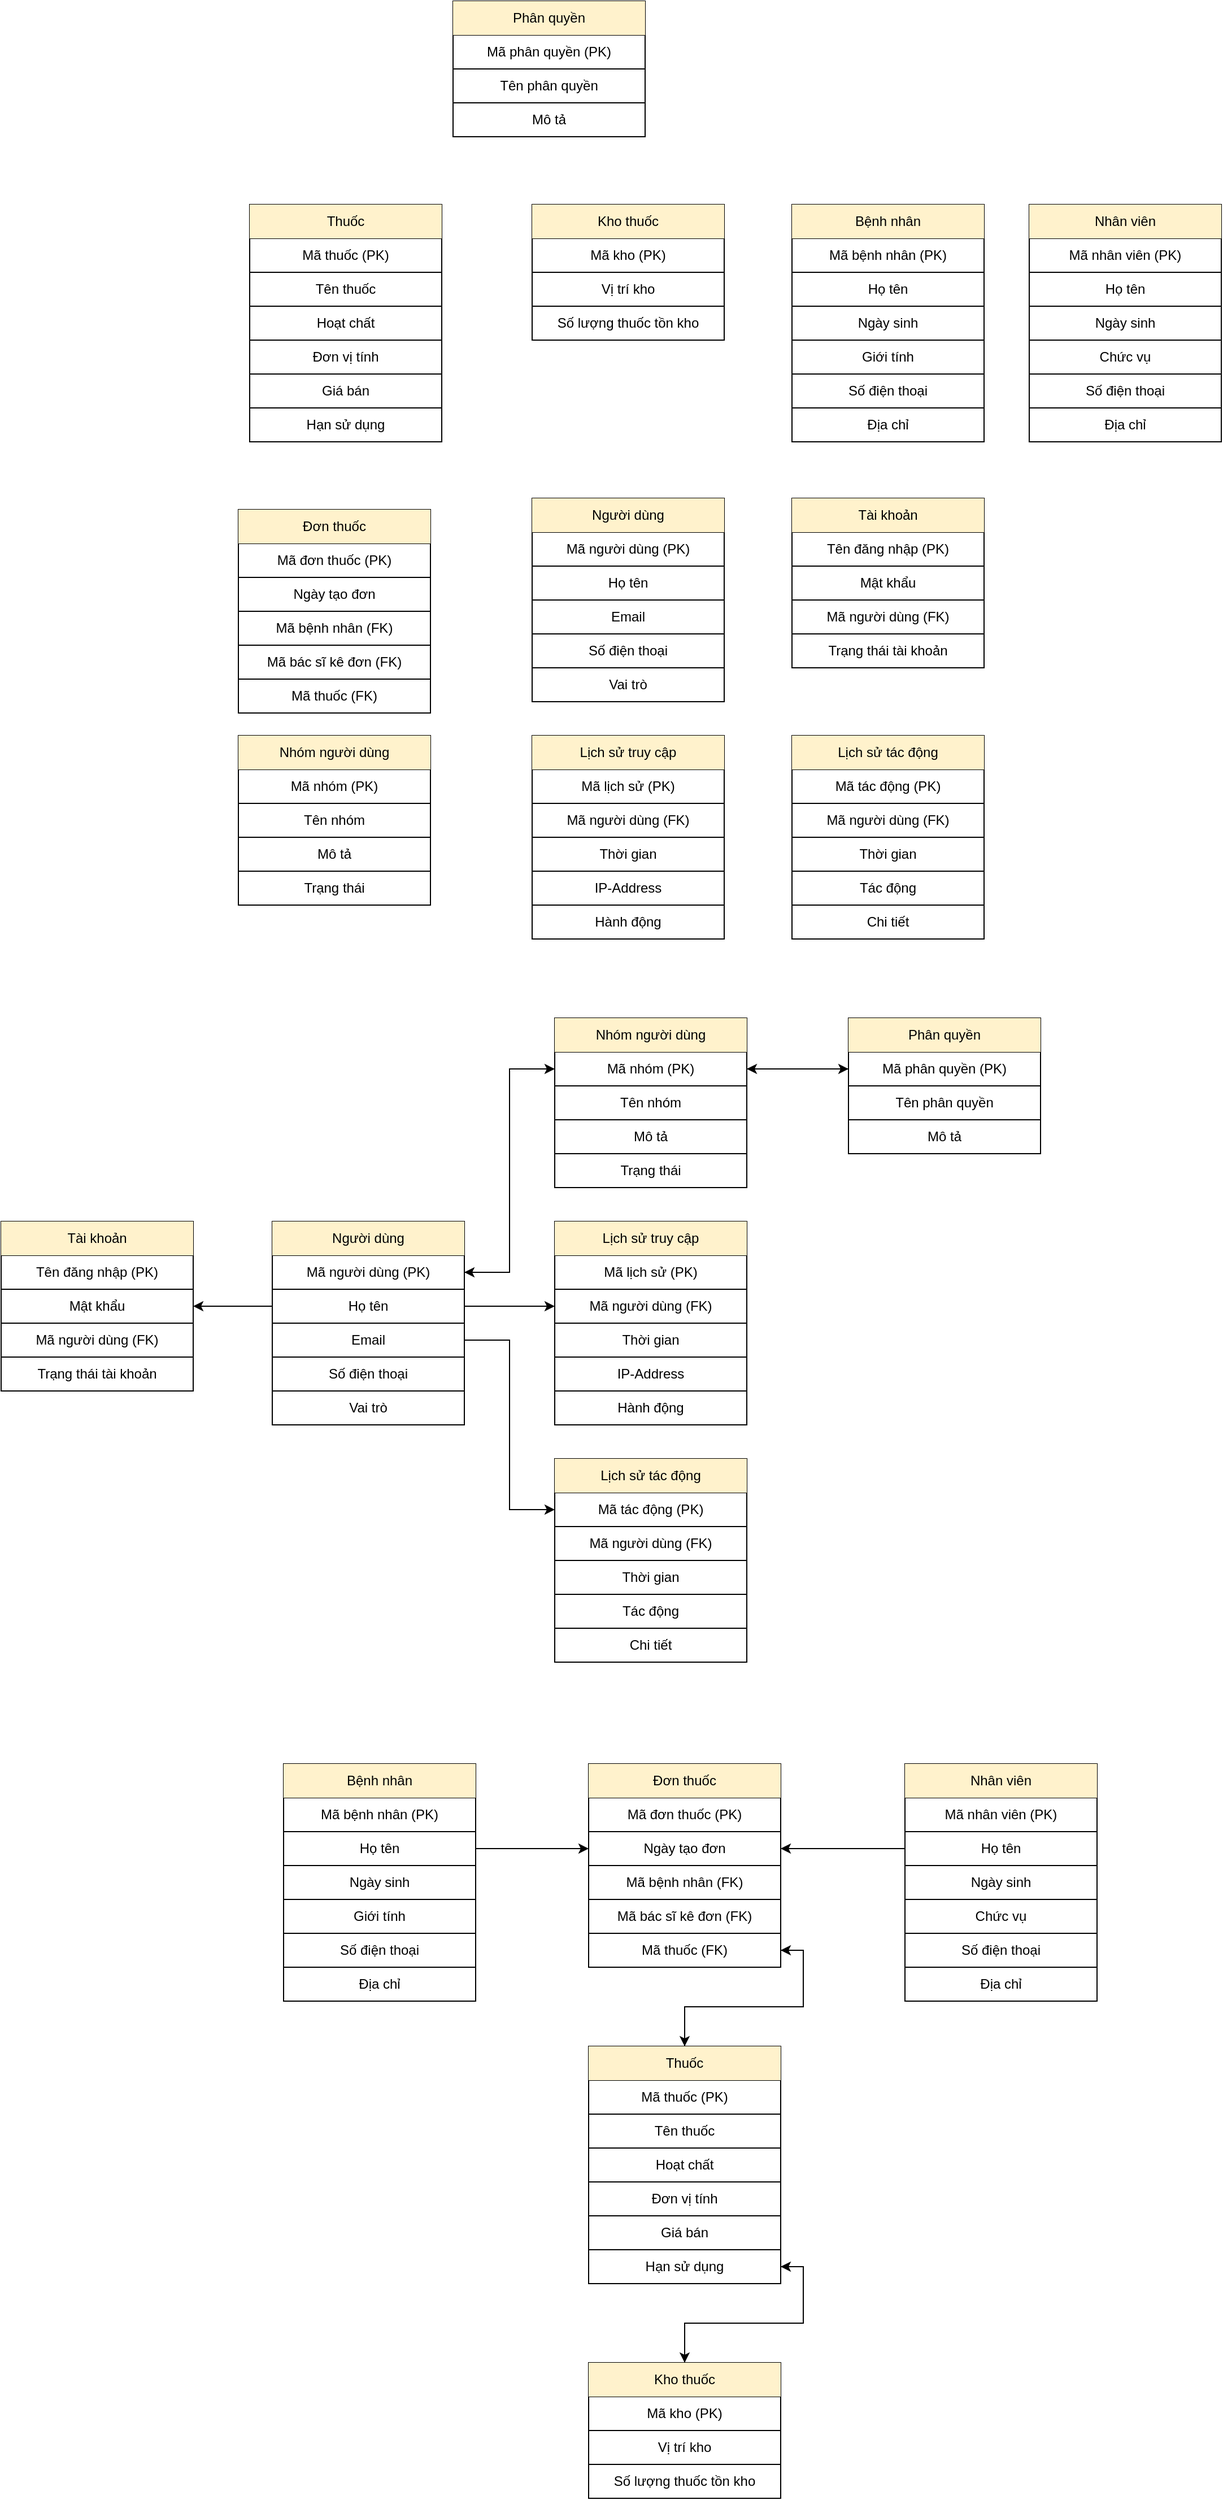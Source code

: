 <mxfile version="26.1.1">
  <diagram name="Page-1" id="z9evsVg3gGRXCus6Xwm4">
    <mxGraphModel dx="2153" dy="1816" grid="1" gridSize="10" guides="1" tooltips="1" connect="1" arrows="1" fold="1" page="1" pageScale="1" pageWidth="850" pageHeight="1100" math="0" shadow="0">
      <root>
        <mxCell id="0" />
        <mxCell id="1" parent="0" />
        <mxCell id="LTYSTHp4oNQy4ypWHdZn-3" value="" style="shape=table;startSize=0;container=1;collapsible=0;childLayout=tableLayout;" parent="1" vertex="1">
          <mxGeometry x="90" y="80" width="170" height="210" as="geometry" />
        </mxCell>
        <mxCell id="LTYSTHp4oNQy4ypWHdZn-4" value="" style="shape=tableRow;horizontal=0;startSize=0;swimlaneHead=0;swimlaneBody=0;strokeColor=inherit;top=0;left=0;bottom=0;right=0;collapsible=0;dropTarget=0;fillColor=none;points=[[0,0.5],[1,0.5]];portConstraint=eastwest;" parent="LTYSTHp4oNQy4ypWHdZn-3" vertex="1">
          <mxGeometry width="170" height="30" as="geometry" />
        </mxCell>
        <mxCell id="LTYSTHp4oNQy4ypWHdZn-5" value="Thuốc" style="shape=partialRectangle;html=1;whiteSpace=wrap;connectable=0;strokeColor=#d6b656;overflow=hidden;fillColor=#fff2cc;top=0;left=0;bottom=0;right=0;pointerEvents=1;" parent="LTYSTHp4oNQy4ypWHdZn-4" vertex="1">
          <mxGeometry width="170" height="30" as="geometry">
            <mxRectangle width="170" height="30" as="alternateBounds" />
          </mxGeometry>
        </mxCell>
        <mxCell id="LTYSTHp4oNQy4ypWHdZn-6" value="" style="shape=tableRow;horizontal=0;startSize=0;swimlaneHead=0;swimlaneBody=0;strokeColor=inherit;top=0;left=0;bottom=0;right=0;collapsible=0;dropTarget=0;fillColor=none;points=[[0,0.5],[1,0.5]];portConstraint=eastwest;" parent="LTYSTHp4oNQy4ypWHdZn-3" vertex="1">
          <mxGeometry y="30" width="170" height="30" as="geometry" />
        </mxCell>
        <mxCell id="LTYSTHp4oNQy4ypWHdZn-7" value="Mã thuốc (PK)" style="shape=partialRectangle;html=1;whiteSpace=wrap;connectable=0;strokeColor=inherit;overflow=hidden;fillColor=none;top=0;left=0;bottom=0;right=0;pointerEvents=1;" parent="LTYSTHp4oNQy4ypWHdZn-6" vertex="1">
          <mxGeometry width="170" height="30" as="geometry">
            <mxRectangle width="170" height="30" as="alternateBounds" />
          </mxGeometry>
        </mxCell>
        <mxCell id="LTYSTHp4oNQy4ypWHdZn-8" value="" style="shape=tableRow;horizontal=0;startSize=0;swimlaneHead=0;swimlaneBody=0;strokeColor=inherit;top=0;left=0;bottom=0;right=0;collapsible=0;dropTarget=0;fillColor=none;points=[[0,0.5],[1,0.5]];portConstraint=eastwest;" parent="LTYSTHp4oNQy4ypWHdZn-3" vertex="1">
          <mxGeometry y="60" width="170" height="30" as="geometry" />
        </mxCell>
        <mxCell id="LTYSTHp4oNQy4ypWHdZn-9" value="Tên thuốc" style="shape=partialRectangle;html=1;whiteSpace=wrap;connectable=0;strokeColor=inherit;overflow=hidden;fillColor=none;top=0;left=0;bottom=0;right=0;pointerEvents=1;" parent="LTYSTHp4oNQy4ypWHdZn-8" vertex="1">
          <mxGeometry width="170" height="30" as="geometry">
            <mxRectangle width="170" height="30" as="alternateBounds" />
          </mxGeometry>
        </mxCell>
        <mxCell id="LTYSTHp4oNQy4ypWHdZn-10" value="" style="shape=tableRow;horizontal=0;startSize=0;swimlaneHead=0;swimlaneBody=0;strokeColor=inherit;top=0;left=0;bottom=0;right=0;collapsible=0;dropTarget=0;fillColor=none;points=[[0,0.5],[1,0.5]];portConstraint=eastwest;" parent="LTYSTHp4oNQy4ypWHdZn-3" vertex="1">
          <mxGeometry y="90" width="170" height="30" as="geometry" />
        </mxCell>
        <mxCell id="LTYSTHp4oNQy4ypWHdZn-11" value="Hoạt chất" style="shape=partialRectangle;html=1;whiteSpace=wrap;connectable=0;strokeColor=inherit;overflow=hidden;fillColor=none;top=0;left=0;bottom=0;right=0;pointerEvents=1;" parent="LTYSTHp4oNQy4ypWHdZn-10" vertex="1">
          <mxGeometry width="170" height="30" as="geometry">
            <mxRectangle width="170" height="30" as="alternateBounds" />
          </mxGeometry>
        </mxCell>
        <mxCell id="LTYSTHp4oNQy4ypWHdZn-12" value="" style="shape=tableRow;horizontal=0;startSize=0;swimlaneHead=0;swimlaneBody=0;strokeColor=inherit;top=0;left=0;bottom=0;right=0;collapsible=0;dropTarget=0;fillColor=none;points=[[0,0.5],[1,0.5]];portConstraint=eastwest;" parent="LTYSTHp4oNQy4ypWHdZn-3" vertex="1">
          <mxGeometry y="120" width="170" height="30" as="geometry" />
        </mxCell>
        <mxCell id="LTYSTHp4oNQy4ypWHdZn-13" value="Đơn vị tính" style="shape=partialRectangle;html=1;whiteSpace=wrap;connectable=0;strokeColor=inherit;overflow=hidden;fillColor=none;top=0;left=0;bottom=0;right=0;pointerEvents=1;" parent="LTYSTHp4oNQy4ypWHdZn-12" vertex="1">
          <mxGeometry width="170" height="30" as="geometry">
            <mxRectangle width="170" height="30" as="alternateBounds" />
          </mxGeometry>
        </mxCell>
        <mxCell id="LTYSTHp4oNQy4ypWHdZn-14" value="" style="shape=tableRow;horizontal=0;startSize=0;swimlaneHead=0;swimlaneBody=0;strokeColor=inherit;top=0;left=0;bottom=0;right=0;collapsible=0;dropTarget=0;fillColor=none;points=[[0,0.5],[1,0.5]];portConstraint=eastwest;" parent="LTYSTHp4oNQy4ypWHdZn-3" vertex="1">
          <mxGeometry y="150" width="170" height="30" as="geometry" />
        </mxCell>
        <mxCell id="LTYSTHp4oNQy4ypWHdZn-15" value="Giá bán" style="shape=partialRectangle;html=1;whiteSpace=wrap;connectable=0;strokeColor=inherit;overflow=hidden;fillColor=none;top=0;left=0;bottom=0;right=0;pointerEvents=1;" parent="LTYSTHp4oNQy4ypWHdZn-14" vertex="1">
          <mxGeometry width="170" height="30" as="geometry">
            <mxRectangle width="170" height="30" as="alternateBounds" />
          </mxGeometry>
        </mxCell>
        <mxCell id="LTYSTHp4oNQy4ypWHdZn-16" style="shape=tableRow;horizontal=0;startSize=0;swimlaneHead=0;swimlaneBody=0;strokeColor=inherit;top=0;left=0;bottom=0;right=0;collapsible=0;dropTarget=0;fillColor=none;points=[[0,0.5],[1,0.5]];portConstraint=eastwest;" parent="LTYSTHp4oNQy4ypWHdZn-3" vertex="1">
          <mxGeometry y="180" width="170" height="30" as="geometry" />
        </mxCell>
        <mxCell id="LTYSTHp4oNQy4ypWHdZn-17" value="Hạn sử dụng" style="shape=partialRectangle;html=1;whiteSpace=wrap;connectable=0;strokeColor=inherit;overflow=hidden;fillColor=none;top=0;left=0;bottom=0;right=0;pointerEvents=1;" parent="LTYSTHp4oNQy4ypWHdZn-16" vertex="1">
          <mxGeometry width="170" height="30" as="geometry">
            <mxRectangle width="170" height="30" as="alternateBounds" />
          </mxGeometry>
        </mxCell>
        <mxCell id="LTYSTHp4oNQy4ypWHdZn-18" value="" style="shape=table;startSize=0;container=1;collapsible=0;childLayout=tableLayout;" parent="1" vertex="1">
          <mxGeometry x="340" y="340" width="170" height="180" as="geometry" />
        </mxCell>
        <mxCell id="LTYSTHp4oNQy4ypWHdZn-19" value="" style="shape=tableRow;horizontal=0;startSize=0;swimlaneHead=0;swimlaneBody=0;strokeColor=inherit;top=0;left=0;bottom=0;right=0;collapsible=0;dropTarget=0;fillColor=none;points=[[0,0.5],[1,0.5]];portConstraint=eastwest;" parent="LTYSTHp4oNQy4ypWHdZn-18" vertex="1">
          <mxGeometry width="170" height="30" as="geometry" />
        </mxCell>
        <mxCell id="LTYSTHp4oNQy4ypWHdZn-20" value="Người dùng" style="shape=partialRectangle;html=1;whiteSpace=wrap;connectable=0;strokeColor=#d6b656;overflow=hidden;fillColor=#fff2cc;top=0;left=0;bottom=0;right=0;pointerEvents=1;" parent="LTYSTHp4oNQy4ypWHdZn-19" vertex="1">
          <mxGeometry width="170" height="30" as="geometry">
            <mxRectangle width="170" height="30" as="alternateBounds" />
          </mxGeometry>
        </mxCell>
        <mxCell id="LTYSTHp4oNQy4ypWHdZn-21" value="" style="shape=tableRow;horizontal=0;startSize=0;swimlaneHead=0;swimlaneBody=0;strokeColor=inherit;top=0;left=0;bottom=0;right=0;collapsible=0;dropTarget=0;fillColor=none;points=[[0,0.5],[1,0.5]];portConstraint=eastwest;" parent="LTYSTHp4oNQy4ypWHdZn-18" vertex="1">
          <mxGeometry y="30" width="170" height="30" as="geometry" />
        </mxCell>
        <mxCell id="LTYSTHp4oNQy4ypWHdZn-22" value="Mã người dùng (PK)" style="shape=partialRectangle;html=1;whiteSpace=wrap;connectable=0;strokeColor=inherit;overflow=hidden;fillColor=none;top=0;left=0;bottom=0;right=0;pointerEvents=1;" parent="LTYSTHp4oNQy4ypWHdZn-21" vertex="1">
          <mxGeometry width="170" height="30" as="geometry">
            <mxRectangle width="170" height="30" as="alternateBounds" />
          </mxGeometry>
        </mxCell>
        <mxCell id="LTYSTHp4oNQy4ypWHdZn-23" value="" style="shape=tableRow;horizontal=0;startSize=0;swimlaneHead=0;swimlaneBody=0;strokeColor=inherit;top=0;left=0;bottom=0;right=0;collapsible=0;dropTarget=0;fillColor=none;points=[[0,0.5],[1,0.5]];portConstraint=eastwest;" parent="LTYSTHp4oNQy4ypWHdZn-18" vertex="1">
          <mxGeometry y="60" width="170" height="30" as="geometry" />
        </mxCell>
        <mxCell id="LTYSTHp4oNQy4ypWHdZn-24" value="Họ tên" style="shape=partialRectangle;html=1;whiteSpace=wrap;connectable=0;strokeColor=inherit;overflow=hidden;fillColor=none;top=0;left=0;bottom=0;right=0;pointerEvents=1;" parent="LTYSTHp4oNQy4ypWHdZn-23" vertex="1">
          <mxGeometry width="170" height="30" as="geometry">
            <mxRectangle width="170" height="30" as="alternateBounds" />
          </mxGeometry>
        </mxCell>
        <mxCell id="LTYSTHp4oNQy4ypWHdZn-25" value="" style="shape=tableRow;horizontal=0;startSize=0;swimlaneHead=0;swimlaneBody=0;strokeColor=inherit;top=0;left=0;bottom=0;right=0;collapsible=0;dropTarget=0;fillColor=none;points=[[0,0.5],[1,0.5]];portConstraint=eastwest;" parent="LTYSTHp4oNQy4ypWHdZn-18" vertex="1">
          <mxGeometry y="90" width="170" height="30" as="geometry" />
        </mxCell>
        <mxCell id="LTYSTHp4oNQy4ypWHdZn-26" value="Email" style="shape=partialRectangle;html=1;whiteSpace=wrap;connectable=0;strokeColor=inherit;overflow=hidden;fillColor=none;top=0;left=0;bottom=0;right=0;pointerEvents=1;" parent="LTYSTHp4oNQy4ypWHdZn-25" vertex="1">
          <mxGeometry width="170" height="30" as="geometry">
            <mxRectangle width="170" height="30" as="alternateBounds" />
          </mxGeometry>
        </mxCell>
        <mxCell id="LTYSTHp4oNQy4ypWHdZn-27" value="" style="shape=tableRow;horizontal=0;startSize=0;swimlaneHead=0;swimlaneBody=0;strokeColor=inherit;top=0;left=0;bottom=0;right=0;collapsible=0;dropTarget=0;fillColor=none;points=[[0,0.5],[1,0.5]];portConstraint=eastwest;" parent="LTYSTHp4oNQy4ypWHdZn-18" vertex="1">
          <mxGeometry y="120" width="170" height="30" as="geometry" />
        </mxCell>
        <mxCell id="LTYSTHp4oNQy4ypWHdZn-28" value="Số điện thoại" style="shape=partialRectangle;html=1;whiteSpace=wrap;connectable=0;strokeColor=inherit;overflow=hidden;fillColor=none;top=0;left=0;bottom=0;right=0;pointerEvents=1;" parent="LTYSTHp4oNQy4ypWHdZn-27" vertex="1">
          <mxGeometry width="170" height="30" as="geometry">
            <mxRectangle width="170" height="30" as="alternateBounds" />
          </mxGeometry>
        </mxCell>
        <mxCell id="LTYSTHp4oNQy4ypWHdZn-29" value="" style="shape=tableRow;horizontal=0;startSize=0;swimlaneHead=0;swimlaneBody=0;strokeColor=inherit;top=0;left=0;bottom=0;right=0;collapsible=0;dropTarget=0;fillColor=none;points=[[0,0.5],[1,0.5]];portConstraint=eastwest;" parent="LTYSTHp4oNQy4ypWHdZn-18" vertex="1">
          <mxGeometry y="150" width="170" height="30" as="geometry" />
        </mxCell>
        <mxCell id="LTYSTHp4oNQy4ypWHdZn-30" value="Vai trò" style="shape=partialRectangle;html=1;whiteSpace=wrap;connectable=0;strokeColor=inherit;overflow=hidden;fillColor=none;top=0;left=0;bottom=0;right=0;pointerEvents=1;" parent="LTYSTHp4oNQy4ypWHdZn-29" vertex="1">
          <mxGeometry width="170" height="30" as="geometry">
            <mxRectangle width="170" height="30" as="alternateBounds" />
          </mxGeometry>
        </mxCell>
        <mxCell id="LTYSTHp4oNQy4ypWHdZn-33" value="" style="shape=table;startSize=0;container=1;collapsible=0;childLayout=tableLayout;" parent="1" vertex="1">
          <mxGeometry x="80" y="350" width="170" height="180" as="geometry" />
        </mxCell>
        <mxCell id="LTYSTHp4oNQy4ypWHdZn-34" value="" style="shape=tableRow;horizontal=0;startSize=0;swimlaneHead=0;swimlaneBody=0;strokeColor=inherit;top=0;left=0;bottom=0;right=0;collapsible=0;dropTarget=0;fillColor=none;points=[[0,0.5],[1,0.5]];portConstraint=eastwest;" parent="LTYSTHp4oNQy4ypWHdZn-33" vertex="1">
          <mxGeometry width="170" height="30" as="geometry" />
        </mxCell>
        <mxCell id="LTYSTHp4oNQy4ypWHdZn-35" value="Đơn thuốc" style="shape=partialRectangle;html=1;whiteSpace=wrap;connectable=0;strokeColor=#d6b656;overflow=hidden;fillColor=#fff2cc;top=0;left=0;bottom=0;right=0;pointerEvents=1;" parent="LTYSTHp4oNQy4ypWHdZn-34" vertex="1">
          <mxGeometry width="170" height="30" as="geometry">
            <mxRectangle width="170" height="30" as="alternateBounds" />
          </mxGeometry>
        </mxCell>
        <mxCell id="LTYSTHp4oNQy4ypWHdZn-36" value="" style="shape=tableRow;horizontal=0;startSize=0;swimlaneHead=0;swimlaneBody=0;strokeColor=inherit;top=0;left=0;bottom=0;right=0;collapsible=0;dropTarget=0;fillColor=none;points=[[0,0.5],[1,0.5]];portConstraint=eastwest;" parent="LTYSTHp4oNQy4ypWHdZn-33" vertex="1">
          <mxGeometry y="30" width="170" height="30" as="geometry" />
        </mxCell>
        <mxCell id="LTYSTHp4oNQy4ypWHdZn-37" value="Mã đơn thuốc (PK)" style="shape=partialRectangle;html=1;whiteSpace=wrap;connectable=0;strokeColor=inherit;overflow=hidden;fillColor=none;top=0;left=0;bottom=0;right=0;pointerEvents=1;" parent="LTYSTHp4oNQy4ypWHdZn-36" vertex="1">
          <mxGeometry width="170" height="30" as="geometry">
            <mxRectangle width="170" height="30" as="alternateBounds" />
          </mxGeometry>
        </mxCell>
        <mxCell id="LTYSTHp4oNQy4ypWHdZn-38" value="" style="shape=tableRow;horizontal=0;startSize=0;swimlaneHead=0;swimlaneBody=0;strokeColor=inherit;top=0;left=0;bottom=0;right=0;collapsible=0;dropTarget=0;fillColor=none;points=[[0,0.5],[1,0.5]];portConstraint=eastwest;" parent="LTYSTHp4oNQy4ypWHdZn-33" vertex="1">
          <mxGeometry y="60" width="170" height="30" as="geometry" />
        </mxCell>
        <mxCell id="LTYSTHp4oNQy4ypWHdZn-39" value="Ngày tạo đơn" style="shape=partialRectangle;html=1;whiteSpace=wrap;connectable=0;strokeColor=inherit;overflow=hidden;fillColor=none;top=0;left=0;bottom=0;right=0;pointerEvents=1;" parent="LTYSTHp4oNQy4ypWHdZn-38" vertex="1">
          <mxGeometry width="170" height="30" as="geometry">
            <mxRectangle width="170" height="30" as="alternateBounds" />
          </mxGeometry>
        </mxCell>
        <mxCell id="LTYSTHp4oNQy4ypWHdZn-40" value="" style="shape=tableRow;horizontal=0;startSize=0;swimlaneHead=0;swimlaneBody=0;strokeColor=inherit;top=0;left=0;bottom=0;right=0;collapsible=0;dropTarget=0;fillColor=none;points=[[0,0.5],[1,0.5]];portConstraint=eastwest;" parent="LTYSTHp4oNQy4ypWHdZn-33" vertex="1">
          <mxGeometry y="90" width="170" height="30" as="geometry" />
        </mxCell>
        <mxCell id="LTYSTHp4oNQy4ypWHdZn-41" value="Mã bệnh nhân (FK)" style="shape=partialRectangle;html=1;whiteSpace=wrap;connectable=0;strokeColor=inherit;overflow=hidden;fillColor=none;top=0;left=0;bottom=0;right=0;pointerEvents=1;" parent="LTYSTHp4oNQy4ypWHdZn-40" vertex="1">
          <mxGeometry width="170" height="30" as="geometry">
            <mxRectangle width="170" height="30" as="alternateBounds" />
          </mxGeometry>
        </mxCell>
        <mxCell id="LTYSTHp4oNQy4ypWHdZn-42" value="" style="shape=tableRow;horizontal=0;startSize=0;swimlaneHead=0;swimlaneBody=0;strokeColor=inherit;top=0;left=0;bottom=0;right=0;collapsible=0;dropTarget=0;fillColor=none;points=[[0,0.5],[1,0.5]];portConstraint=eastwest;" parent="LTYSTHp4oNQy4ypWHdZn-33" vertex="1">
          <mxGeometry y="120" width="170" height="30" as="geometry" />
        </mxCell>
        <mxCell id="LTYSTHp4oNQy4ypWHdZn-43" value="Mã bác sĩ kê đơn (FK)" style="shape=partialRectangle;html=1;whiteSpace=wrap;connectable=0;strokeColor=inherit;overflow=hidden;fillColor=none;top=0;left=0;bottom=0;right=0;pointerEvents=1;" parent="LTYSTHp4oNQy4ypWHdZn-42" vertex="1">
          <mxGeometry width="170" height="30" as="geometry">
            <mxRectangle width="170" height="30" as="alternateBounds" />
          </mxGeometry>
        </mxCell>
        <mxCell id="LTYSTHp4oNQy4ypWHdZn-44" value="" style="shape=tableRow;horizontal=0;startSize=0;swimlaneHead=0;swimlaneBody=0;strokeColor=inherit;top=0;left=0;bottom=0;right=0;collapsible=0;dropTarget=0;fillColor=none;points=[[0,0.5],[1,0.5]];portConstraint=eastwest;" parent="LTYSTHp4oNQy4ypWHdZn-33" vertex="1">
          <mxGeometry y="150" width="170" height="30" as="geometry" />
        </mxCell>
        <mxCell id="LTYSTHp4oNQy4ypWHdZn-45" value="Mã thuốc (FK)" style="shape=partialRectangle;html=1;whiteSpace=wrap;connectable=0;strokeColor=inherit;overflow=hidden;fillColor=none;top=0;left=0;bottom=0;right=0;pointerEvents=1;" parent="LTYSTHp4oNQy4ypWHdZn-44" vertex="1">
          <mxGeometry width="170" height="30" as="geometry">
            <mxRectangle width="170" height="30" as="alternateBounds" />
          </mxGeometry>
        </mxCell>
        <mxCell id="LTYSTHp4oNQy4ypWHdZn-48" value="" style="shape=table;startSize=0;container=1;collapsible=0;childLayout=tableLayout;" parent="1" vertex="1">
          <mxGeometry x="570" y="80" width="170" height="210" as="geometry" />
        </mxCell>
        <mxCell id="LTYSTHp4oNQy4ypWHdZn-49" value="" style="shape=tableRow;horizontal=0;startSize=0;swimlaneHead=0;swimlaneBody=0;strokeColor=inherit;top=0;left=0;bottom=0;right=0;collapsible=0;dropTarget=0;fillColor=none;points=[[0,0.5],[1,0.5]];portConstraint=eastwest;" parent="LTYSTHp4oNQy4ypWHdZn-48" vertex="1">
          <mxGeometry width="170" height="30" as="geometry" />
        </mxCell>
        <mxCell id="LTYSTHp4oNQy4ypWHdZn-50" value="Bệnh nhân" style="shape=partialRectangle;html=1;whiteSpace=wrap;connectable=0;strokeColor=#d6b656;overflow=hidden;fillColor=#fff2cc;top=0;left=0;bottom=0;right=0;pointerEvents=1;" parent="LTYSTHp4oNQy4ypWHdZn-49" vertex="1">
          <mxGeometry width="170" height="30" as="geometry">
            <mxRectangle width="170" height="30" as="alternateBounds" />
          </mxGeometry>
        </mxCell>
        <mxCell id="LTYSTHp4oNQy4ypWHdZn-51" value="" style="shape=tableRow;horizontal=0;startSize=0;swimlaneHead=0;swimlaneBody=0;strokeColor=inherit;top=0;left=0;bottom=0;right=0;collapsible=0;dropTarget=0;fillColor=none;points=[[0,0.5],[1,0.5]];portConstraint=eastwest;" parent="LTYSTHp4oNQy4ypWHdZn-48" vertex="1">
          <mxGeometry y="30" width="170" height="30" as="geometry" />
        </mxCell>
        <mxCell id="LTYSTHp4oNQy4ypWHdZn-52" value="Mã bệnh nhân&amp;nbsp;(PK)" style="shape=partialRectangle;html=1;whiteSpace=wrap;connectable=0;strokeColor=inherit;overflow=hidden;fillColor=none;top=0;left=0;bottom=0;right=0;pointerEvents=1;" parent="LTYSTHp4oNQy4ypWHdZn-51" vertex="1">
          <mxGeometry width="170" height="30" as="geometry">
            <mxRectangle width="170" height="30" as="alternateBounds" />
          </mxGeometry>
        </mxCell>
        <mxCell id="LTYSTHp4oNQy4ypWHdZn-53" value="" style="shape=tableRow;horizontal=0;startSize=0;swimlaneHead=0;swimlaneBody=0;strokeColor=inherit;top=0;left=0;bottom=0;right=0;collapsible=0;dropTarget=0;fillColor=none;points=[[0,0.5],[1,0.5]];portConstraint=eastwest;" parent="LTYSTHp4oNQy4ypWHdZn-48" vertex="1">
          <mxGeometry y="60" width="170" height="30" as="geometry" />
        </mxCell>
        <mxCell id="LTYSTHp4oNQy4ypWHdZn-54" value="Họ tên" style="shape=partialRectangle;html=1;whiteSpace=wrap;connectable=0;strokeColor=inherit;overflow=hidden;fillColor=none;top=0;left=0;bottom=0;right=0;pointerEvents=1;" parent="LTYSTHp4oNQy4ypWHdZn-53" vertex="1">
          <mxGeometry width="170" height="30" as="geometry">
            <mxRectangle width="170" height="30" as="alternateBounds" />
          </mxGeometry>
        </mxCell>
        <mxCell id="LTYSTHp4oNQy4ypWHdZn-55" value="" style="shape=tableRow;horizontal=0;startSize=0;swimlaneHead=0;swimlaneBody=0;strokeColor=inherit;top=0;left=0;bottom=0;right=0;collapsible=0;dropTarget=0;fillColor=none;points=[[0,0.5],[1,0.5]];portConstraint=eastwest;" parent="LTYSTHp4oNQy4ypWHdZn-48" vertex="1">
          <mxGeometry y="90" width="170" height="30" as="geometry" />
        </mxCell>
        <mxCell id="LTYSTHp4oNQy4ypWHdZn-56" value="Ngày sinh" style="shape=partialRectangle;html=1;whiteSpace=wrap;connectable=0;strokeColor=inherit;overflow=hidden;fillColor=none;top=0;left=0;bottom=0;right=0;pointerEvents=1;" parent="LTYSTHp4oNQy4ypWHdZn-55" vertex="1">
          <mxGeometry width="170" height="30" as="geometry">
            <mxRectangle width="170" height="30" as="alternateBounds" />
          </mxGeometry>
        </mxCell>
        <mxCell id="LTYSTHp4oNQy4ypWHdZn-57" value="" style="shape=tableRow;horizontal=0;startSize=0;swimlaneHead=0;swimlaneBody=0;strokeColor=inherit;top=0;left=0;bottom=0;right=0;collapsible=0;dropTarget=0;fillColor=none;points=[[0,0.5],[1,0.5]];portConstraint=eastwest;" parent="LTYSTHp4oNQy4ypWHdZn-48" vertex="1">
          <mxGeometry y="120" width="170" height="30" as="geometry" />
        </mxCell>
        <mxCell id="LTYSTHp4oNQy4ypWHdZn-58" value="Giới tính" style="shape=partialRectangle;html=1;whiteSpace=wrap;connectable=0;strokeColor=inherit;overflow=hidden;fillColor=none;top=0;left=0;bottom=0;right=0;pointerEvents=1;" parent="LTYSTHp4oNQy4ypWHdZn-57" vertex="1">
          <mxGeometry width="170" height="30" as="geometry">
            <mxRectangle width="170" height="30" as="alternateBounds" />
          </mxGeometry>
        </mxCell>
        <mxCell id="LTYSTHp4oNQy4ypWHdZn-59" value="" style="shape=tableRow;horizontal=0;startSize=0;swimlaneHead=0;swimlaneBody=0;strokeColor=inherit;top=0;left=0;bottom=0;right=0;collapsible=0;dropTarget=0;fillColor=none;points=[[0,0.5],[1,0.5]];portConstraint=eastwest;" parent="LTYSTHp4oNQy4ypWHdZn-48" vertex="1">
          <mxGeometry y="150" width="170" height="30" as="geometry" />
        </mxCell>
        <mxCell id="LTYSTHp4oNQy4ypWHdZn-60" value="Số điện thoại" style="shape=partialRectangle;html=1;whiteSpace=wrap;connectable=0;strokeColor=inherit;overflow=hidden;fillColor=none;top=0;left=0;bottom=0;right=0;pointerEvents=1;" parent="LTYSTHp4oNQy4ypWHdZn-59" vertex="1">
          <mxGeometry width="170" height="30" as="geometry">
            <mxRectangle width="170" height="30" as="alternateBounds" />
          </mxGeometry>
        </mxCell>
        <mxCell id="LTYSTHp4oNQy4ypWHdZn-61" style="shape=tableRow;horizontal=0;startSize=0;swimlaneHead=0;swimlaneBody=0;strokeColor=inherit;top=0;left=0;bottom=0;right=0;collapsible=0;dropTarget=0;fillColor=none;points=[[0,0.5],[1,0.5]];portConstraint=eastwest;" parent="LTYSTHp4oNQy4ypWHdZn-48" vertex="1">
          <mxGeometry y="180" width="170" height="30" as="geometry" />
        </mxCell>
        <mxCell id="LTYSTHp4oNQy4ypWHdZn-62" value="Địa chỉ" style="shape=partialRectangle;html=1;whiteSpace=wrap;connectable=0;strokeColor=inherit;overflow=hidden;fillColor=none;top=0;left=0;bottom=0;right=0;pointerEvents=1;" parent="LTYSTHp4oNQy4ypWHdZn-61" vertex="1">
          <mxGeometry width="170" height="30" as="geometry">
            <mxRectangle width="170" height="30" as="alternateBounds" />
          </mxGeometry>
        </mxCell>
        <mxCell id="LTYSTHp4oNQy4ypWHdZn-63" value="" style="shape=table;startSize=0;container=1;collapsible=0;childLayout=tableLayout;" parent="1" vertex="1">
          <mxGeometry x="340" y="80" width="170" height="120" as="geometry" />
        </mxCell>
        <mxCell id="LTYSTHp4oNQy4ypWHdZn-64" value="" style="shape=tableRow;horizontal=0;startSize=0;swimlaneHead=0;swimlaneBody=0;strokeColor=inherit;top=0;left=0;bottom=0;right=0;collapsible=0;dropTarget=0;fillColor=none;points=[[0,0.5],[1,0.5]];portConstraint=eastwest;" parent="LTYSTHp4oNQy4ypWHdZn-63" vertex="1">
          <mxGeometry width="170" height="30" as="geometry" />
        </mxCell>
        <mxCell id="LTYSTHp4oNQy4ypWHdZn-65" value="Kho thuốc" style="shape=partialRectangle;html=1;whiteSpace=wrap;connectable=0;strokeColor=#d6b656;overflow=hidden;fillColor=#fff2cc;top=0;left=0;bottom=0;right=0;pointerEvents=1;" parent="LTYSTHp4oNQy4ypWHdZn-64" vertex="1">
          <mxGeometry width="170" height="30" as="geometry">
            <mxRectangle width="170" height="30" as="alternateBounds" />
          </mxGeometry>
        </mxCell>
        <mxCell id="LTYSTHp4oNQy4ypWHdZn-66" value="" style="shape=tableRow;horizontal=0;startSize=0;swimlaneHead=0;swimlaneBody=0;strokeColor=inherit;top=0;left=0;bottom=0;right=0;collapsible=0;dropTarget=0;fillColor=none;points=[[0,0.5],[1,0.5]];portConstraint=eastwest;" parent="LTYSTHp4oNQy4ypWHdZn-63" vertex="1">
          <mxGeometry y="30" width="170" height="30" as="geometry" />
        </mxCell>
        <mxCell id="LTYSTHp4oNQy4ypWHdZn-67" value="Mã kho (PK)" style="shape=partialRectangle;html=1;whiteSpace=wrap;connectable=0;strokeColor=inherit;overflow=hidden;fillColor=none;top=0;left=0;bottom=0;right=0;pointerEvents=1;" parent="LTYSTHp4oNQy4ypWHdZn-66" vertex="1">
          <mxGeometry width="170" height="30" as="geometry">
            <mxRectangle width="170" height="30" as="alternateBounds" />
          </mxGeometry>
        </mxCell>
        <mxCell id="LTYSTHp4oNQy4ypWHdZn-68" value="" style="shape=tableRow;horizontal=0;startSize=0;swimlaneHead=0;swimlaneBody=0;strokeColor=inherit;top=0;left=0;bottom=0;right=0;collapsible=0;dropTarget=0;fillColor=none;points=[[0,0.5],[1,0.5]];portConstraint=eastwest;" parent="LTYSTHp4oNQy4ypWHdZn-63" vertex="1">
          <mxGeometry y="60" width="170" height="30" as="geometry" />
        </mxCell>
        <mxCell id="LTYSTHp4oNQy4ypWHdZn-69" value="Vị trí kho" style="shape=partialRectangle;html=1;whiteSpace=wrap;connectable=0;strokeColor=inherit;overflow=hidden;fillColor=none;top=0;left=0;bottom=0;right=0;pointerEvents=1;" parent="LTYSTHp4oNQy4ypWHdZn-68" vertex="1">
          <mxGeometry width="170" height="30" as="geometry">
            <mxRectangle width="170" height="30" as="alternateBounds" />
          </mxGeometry>
        </mxCell>
        <mxCell id="LTYSTHp4oNQy4ypWHdZn-70" value="" style="shape=tableRow;horizontal=0;startSize=0;swimlaneHead=0;swimlaneBody=0;strokeColor=inherit;top=0;left=0;bottom=0;right=0;collapsible=0;dropTarget=0;fillColor=none;points=[[0,0.5],[1,0.5]];portConstraint=eastwest;" parent="LTYSTHp4oNQy4ypWHdZn-63" vertex="1">
          <mxGeometry y="90" width="170" height="30" as="geometry" />
        </mxCell>
        <mxCell id="LTYSTHp4oNQy4ypWHdZn-71" value="Số lượng thuốc tồn kho" style="shape=partialRectangle;html=1;whiteSpace=wrap;connectable=0;strokeColor=inherit;overflow=hidden;fillColor=none;top=0;left=0;bottom=0;right=0;pointerEvents=1;" parent="LTYSTHp4oNQy4ypWHdZn-70" vertex="1">
          <mxGeometry width="170" height="30" as="geometry">
            <mxRectangle width="170" height="30" as="alternateBounds" />
          </mxGeometry>
        </mxCell>
        <mxCell id="LTYSTHp4oNQy4ypWHdZn-78" value="" style="shape=table;startSize=0;container=1;collapsible=0;childLayout=tableLayout;" parent="1" vertex="1">
          <mxGeometry x="570" y="340" width="170" height="150" as="geometry" />
        </mxCell>
        <mxCell id="LTYSTHp4oNQy4ypWHdZn-79" value="" style="shape=tableRow;horizontal=0;startSize=0;swimlaneHead=0;swimlaneBody=0;strokeColor=inherit;top=0;left=0;bottom=0;right=0;collapsible=0;dropTarget=0;fillColor=none;points=[[0,0.5],[1,0.5]];portConstraint=eastwest;" parent="LTYSTHp4oNQy4ypWHdZn-78" vertex="1">
          <mxGeometry width="170" height="30" as="geometry" />
        </mxCell>
        <mxCell id="LTYSTHp4oNQy4ypWHdZn-80" value="Tài khoản" style="shape=partialRectangle;html=1;whiteSpace=wrap;connectable=0;strokeColor=#d6b656;overflow=hidden;fillColor=#fff2cc;top=0;left=0;bottom=0;right=0;pointerEvents=1;" parent="LTYSTHp4oNQy4ypWHdZn-79" vertex="1">
          <mxGeometry width="170" height="30" as="geometry">
            <mxRectangle width="170" height="30" as="alternateBounds" />
          </mxGeometry>
        </mxCell>
        <mxCell id="LTYSTHp4oNQy4ypWHdZn-81" value="" style="shape=tableRow;horizontal=0;startSize=0;swimlaneHead=0;swimlaneBody=0;strokeColor=inherit;top=0;left=0;bottom=0;right=0;collapsible=0;dropTarget=0;fillColor=none;points=[[0,0.5],[1,0.5]];portConstraint=eastwest;" parent="LTYSTHp4oNQy4ypWHdZn-78" vertex="1">
          <mxGeometry y="30" width="170" height="30" as="geometry" />
        </mxCell>
        <mxCell id="LTYSTHp4oNQy4ypWHdZn-82" value="Tên đăng nhập (PK)" style="shape=partialRectangle;html=1;whiteSpace=wrap;connectable=0;strokeColor=inherit;overflow=hidden;fillColor=none;top=0;left=0;bottom=0;right=0;pointerEvents=1;" parent="LTYSTHp4oNQy4ypWHdZn-81" vertex="1">
          <mxGeometry width="170" height="30" as="geometry">
            <mxRectangle width="170" height="30" as="alternateBounds" />
          </mxGeometry>
        </mxCell>
        <mxCell id="LTYSTHp4oNQy4ypWHdZn-83" value="" style="shape=tableRow;horizontal=0;startSize=0;swimlaneHead=0;swimlaneBody=0;strokeColor=inherit;top=0;left=0;bottom=0;right=0;collapsible=0;dropTarget=0;fillColor=none;points=[[0,0.5],[1,0.5]];portConstraint=eastwest;" parent="LTYSTHp4oNQy4ypWHdZn-78" vertex="1">
          <mxGeometry y="60" width="170" height="30" as="geometry" />
        </mxCell>
        <mxCell id="LTYSTHp4oNQy4ypWHdZn-84" value="Mật khẩu" style="shape=partialRectangle;html=1;whiteSpace=wrap;connectable=0;strokeColor=inherit;overflow=hidden;fillColor=none;top=0;left=0;bottom=0;right=0;pointerEvents=1;" parent="LTYSTHp4oNQy4ypWHdZn-83" vertex="1">
          <mxGeometry width="170" height="30" as="geometry">
            <mxRectangle width="170" height="30" as="alternateBounds" />
          </mxGeometry>
        </mxCell>
        <mxCell id="LTYSTHp4oNQy4ypWHdZn-85" value="" style="shape=tableRow;horizontal=0;startSize=0;swimlaneHead=0;swimlaneBody=0;strokeColor=inherit;top=0;left=0;bottom=0;right=0;collapsible=0;dropTarget=0;fillColor=none;points=[[0,0.5],[1,0.5]];portConstraint=eastwest;" parent="LTYSTHp4oNQy4ypWHdZn-78" vertex="1">
          <mxGeometry y="90" width="170" height="30" as="geometry" />
        </mxCell>
        <mxCell id="LTYSTHp4oNQy4ypWHdZn-86" value="Mã người dùng (FK)" style="shape=partialRectangle;html=1;whiteSpace=wrap;connectable=0;strokeColor=inherit;overflow=hidden;fillColor=none;top=0;left=0;bottom=0;right=0;pointerEvents=1;" parent="LTYSTHp4oNQy4ypWHdZn-85" vertex="1">
          <mxGeometry width="170" height="30" as="geometry">
            <mxRectangle width="170" height="30" as="alternateBounds" />
          </mxGeometry>
        </mxCell>
        <mxCell id="LTYSTHp4oNQy4ypWHdZn-87" value="" style="shape=tableRow;horizontal=0;startSize=0;swimlaneHead=0;swimlaneBody=0;strokeColor=inherit;top=0;left=0;bottom=0;right=0;collapsible=0;dropTarget=0;fillColor=none;points=[[0,0.5],[1,0.5]];portConstraint=eastwest;" parent="LTYSTHp4oNQy4ypWHdZn-78" vertex="1">
          <mxGeometry y="120" width="170" height="30" as="geometry" />
        </mxCell>
        <mxCell id="LTYSTHp4oNQy4ypWHdZn-88" value="Trạng thái tài khoản" style="shape=partialRectangle;html=1;whiteSpace=wrap;connectable=0;strokeColor=inherit;overflow=hidden;fillColor=none;top=0;left=0;bottom=0;right=0;pointerEvents=1;" parent="LTYSTHp4oNQy4ypWHdZn-87" vertex="1">
          <mxGeometry width="170" height="30" as="geometry">
            <mxRectangle width="170" height="30" as="alternateBounds" />
          </mxGeometry>
        </mxCell>
        <mxCell id="LTYSTHp4oNQy4ypWHdZn-93" value="" style="shape=table;startSize=0;container=1;collapsible=0;childLayout=tableLayout;" parent="1" vertex="1">
          <mxGeometry x="80" y="550" width="170" height="150" as="geometry" />
        </mxCell>
        <mxCell id="LTYSTHp4oNQy4ypWHdZn-94" value="" style="shape=tableRow;horizontal=0;startSize=0;swimlaneHead=0;swimlaneBody=0;strokeColor=inherit;top=0;left=0;bottom=0;right=0;collapsible=0;dropTarget=0;fillColor=none;points=[[0,0.5],[1,0.5]];portConstraint=eastwest;" parent="LTYSTHp4oNQy4ypWHdZn-93" vertex="1">
          <mxGeometry width="170" height="30" as="geometry" />
        </mxCell>
        <mxCell id="LTYSTHp4oNQy4ypWHdZn-95" value="Nhóm người dùng" style="shape=partialRectangle;html=1;whiteSpace=wrap;connectable=0;strokeColor=#d6b656;overflow=hidden;fillColor=#fff2cc;top=0;left=0;bottom=0;right=0;pointerEvents=1;" parent="LTYSTHp4oNQy4ypWHdZn-94" vertex="1">
          <mxGeometry width="170" height="30" as="geometry">
            <mxRectangle width="170" height="30" as="alternateBounds" />
          </mxGeometry>
        </mxCell>
        <mxCell id="LTYSTHp4oNQy4ypWHdZn-96" value="" style="shape=tableRow;horizontal=0;startSize=0;swimlaneHead=0;swimlaneBody=0;strokeColor=inherit;top=0;left=0;bottom=0;right=0;collapsible=0;dropTarget=0;fillColor=none;points=[[0,0.5],[1,0.5]];portConstraint=eastwest;" parent="LTYSTHp4oNQy4ypWHdZn-93" vertex="1">
          <mxGeometry y="30" width="170" height="30" as="geometry" />
        </mxCell>
        <mxCell id="LTYSTHp4oNQy4ypWHdZn-97" value="Mã nhóm (PK)" style="shape=partialRectangle;html=1;whiteSpace=wrap;connectable=0;strokeColor=inherit;overflow=hidden;fillColor=none;top=0;left=0;bottom=0;right=0;pointerEvents=1;" parent="LTYSTHp4oNQy4ypWHdZn-96" vertex="1">
          <mxGeometry width="170" height="30" as="geometry">
            <mxRectangle width="170" height="30" as="alternateBounds" />
          </mxGeometry>
        </mxCell>
        <mxCell id="LTYSTHp4oNQy4ypWHdZn-98" value="" style="shape=tableRow;horizontal=0;startSize=0;swimlaneHead=0;swimlaneBody=0;strokeColor=inherit;top=0;left=0;bottom=0;right=0;collapsible=0;dropTarget=0;fillColor=none;points=[[0,0.5],[1,0.5]];portConstraint=eastwest;" parent="LTYSTHp4oNQy4ypWHdZn-93" vertex="1">
          <mxGeometry y="60" width="170" height="30" as="geometry" />
        </mxCell>
        <mxCell id="LTYSTHp4oNQy4ypWHdZn-99" value="Tên nhóm" style="shape=partialRectangle;html=1;whiteSpace=wrap;connectable=0;strokeColor=inherit;overflow=hidden;fillColor=none;top=0;left=0;bottom=0;right=0;pointerEvents=1;" parent="LTYSTHp4oNQy4ypWHdZn-98" vertex="1">
          <mxGeometry width="170" height="30" as="geometry">
            <mxRectangle width="170" height="30" as="alternateBounds" />
          </mxGeometry>
        </mxCell>
        <mxCell id="LTYSTHp4oNQy4ypWHdZn-100" value="" style="shape=tableRow;horizontal=0;startSize=0;swimlaneHead=0;swimlaneBody=0;strokeColor=inherit;top=0;left=0;bottom=0;right=0;collapsible=0;dropTarget=0;fillColor=none;points=[[0,0.5],[1,0.5]];portConstraint=eastwest;" parent="LTYSTHp4oNQy4ypWHdZn-93" vertex="1">
          <mxGeometry y="90" width="170" height="30" as="geometry" />
        </mxCell>
        <mxCell id="LTYSTHp4oNQy4ypWHdZn-101" value="Mô tả" style="shape=partialRectangle;html=1;whiteSpace=wrap;connectable=0;strokeColor=inherit;overflow=hidden;fillColor=none;top=0;left=0;bottom=0;right=0;pointerEvents=1;" parent="LTYSTHp4oNQy4ypWHdZn-100" vertex="1">
          <mxGeometry width="170" height="30" as="geometry">
            <mxRectangle width="170" height="30" as="alternateBounds" />
          </mxGeometry>
        </mxCell>
        <mxCell id="LTYSTHp4oNQy4ypWHdZn-102" value="" style="shape=tableRow;horizontal=0;startSize=0;swimlaneHead=0;swimlaneBody=0;strokeColor=inherit;top=0;left=0;bottom=0;right=0;collapsible=0;dropTarget=0;fillColor=none;points=[[0,0.5],[1,0.5]];portConstraint=eastwest;" parent="LTYSTHp4oNQy4ypWHdZn-93" vertex="1">
          <mxGeometry y="120" width="170" height="30" as="geometry" />
        </mxCell>
        <mxCell id="LTYSTHp4oNQy4ypWHdZn-103" value="Trạng thái" style="shape=partialRectangle;html=1;whiteSpace=wrap;connectable=0;strokeColor=inherit;overflow=hidden;fillColor=none;top=0;left=0;bottom=0;right=0;pointerEvents=1;" parent="LTYSTHp4oNQy4ypWHdZn-102" vertex="1">
          <mxGeometry width="170" height="30" as="geometry">
            <mxRectangle width="170" height="30" as="alternateBounds" />
          </mxGeometry>
        </mxCell>
        <mxCell id="LTYSTHp4oNQy4ypWHdZn-106" value="" style="shape=table;startSize=0;container=1;collapsible=0;childLayout=tableLayout;" parent="1" vertex="1">
          <mxGeometry x="340" y="550" width="170" height="180" as="geometry" />
        </mxCell>
        <mxCell id="LTYSTHp4oNQy4ypWHdZn-107" value="" style="shape=tableRow;horizontal=0;startSize=0;swimlaneHead=0;swimlaneBody=0;strokeColor=inherit;top=0;left=0;bottom=0;right=0;collapsible=0;dropTarget=0;fillColor=none;points=[[0,0.5],[1,0.5]];portConstraint=eastwest;" parent="LTYSTHp4oNQy4ypWHdZn-106" vertex="1">
          <mxGeometry width="170" height="30" as="geometry" />
        </mxCell>
        <mxCell id="LTYSTHp4oNQy4ypWHdZn-108" value="Lịch sử truy cập" style="shape=partialRectangle;html=1;whiteSpace=wrap;connectable=0;strokeColor=#d6b656;overflow=hidden;fillColor=#fff2cc;top=0;left=0;bottom=0;right=0;pointerEvents=1;" parent="LTYSTHp4oNQy4ypWHdZn-107" vertex="1">
          <mxGeometry width="170" height="30" as="geometry">
            <mxRectangle width="170" height="30" as="alternateBounds" />
          </mxGeometry>
        </mxCell>
        <mxCell id="LTYSTHp4oNQy4ypWHdZn-109" value="" style="shape=tableRow;horizontal=0;startSize=0;swimlaneHead=0;swimlaneBody=0;strokeColor=inherit;top=0;left=0;bottom=0;right=0;collapsible=0;dropTarget=0;fillColor=none;points=[[0,0.5],[1,0.5]];portConstraint=eastwest;" parent="LTYSTHp4oNQy4ypWHdZn-106" vertex="1">
          <mxGeometry y="30" width="170" height="30" as="geometry" />
        </mxCell>
        <mxCell id="LTYSTHp4oNQy4ypWHdZn-110" value="Mã lịch sử (PK)" style="shape=partialRectangle;html=1;whiteSpace=wrap;connectable=0;strokeColor=inherit;overflow=hidden;fillColor=none;top=0;left=0;bottom=0;right=0;pointerEvents=1;" parent="LTYSTHp4oNQy4ypWHdZn-109" vertex="1">
          <mxGeometry width="170" height="30" as="geometry">
            <mxRectangle width="170" height="30" as="alternateBounds" />
          </mxGeometry>
        </mxCell>
        <mxCell id="LTYSTHp4oNQy4ypWHdZn-111" value="" style="shape=tableRow;horizontal=0;startSize=0;swimlaneHead=0;swimlaneBody=0;strokeColor=inherit;top=0;left=0;bottom=0;right=0;collapsible=0;dropTarget=0;fillColor=none;points=[[0,0.5],[1,0.5]];portConstraint=eastwest;" parent="LTYSTHp4oNQy4ypWHdZn-106" vertex="1">
          <mxGeometry y="60" width="170" height="30" as="geometry" />
        </mxCell>
        <mxCell id="LTYSTHp4oNQy4ypWHdZn-112" value="Mã người dùng (FK)" style="shape=partialRectangle;html=1;whiteSpace=wrap;connectable=0;strokeColor=inherit;overflow=hidden;fillColor=none;top=0;left=0;bottom=0;right=0;pointerEvents=1;" parent="LTYSTHp4oNQy4ypWHdZn-111" vertex="1">
          <mxGeometry width="170" height="30" as="geometry">
            <mxRectangle width="170" height="30" as="alternateBounds" />
          </mxGeometry>
        </mxCell>
        <mxCell id="LTYSTHp4oNQy4ypWHdZn-113" value="" style="shape=tableRow;horizontal=0;startSize=0;swimlaneHead=0;swimlaneBody=0;strokeColor=inherit;top=0;left=0;bottom=0;right=0;collapsible=0;dropTarget=0;fillColor=none;points=[[0,0.5],[1,0.5]];portConstraint=eastwest;" parent="LTYSTHp4oNQy4ypWHdZn-106" vertex="1">
          <mxGeometry y="90" width="170" height="30" as="geometry" />
        </mxCell>
        <mxCell id="LTYSTHp4oNQy4ypWHdZn-114" value="Thời gian" style="shape=partialRectangle;html=1;whiteSpace=wrap;connectable=0;strokeColor=inherit;overflow=hidden;fillColor=none;top=0;left=0;bottom=0;right=0;pointerEvents=1;" parent="LTYSTHp4oNQy4ypWHdZn-113" vertex="1">
          <mxGeometry width="170" height="30" as="geometry">
            <mxRectangle width="170" height="30" as="alternateBounds" />
          </mxGeometry>
        </mxCell>
        <mxCell id="LTYSTHp4oNQy4ypWHdZn-115" value="" style="shape=tableRow;horizontal=0;startSize=0;swimlaneHead=0;swimlaneBody=0;strokeColor=inherit;top=0;left=0;bottom=0;right=0;collapsible=0;dropTarget=0;fillColor=none;points=[[0,0.5],[1,0.5]];portConstraint=eastwest;" parent="LTYSTHp4oNQy4ypWHdZn-106" vertex="1">
          <mxGeometry y="120" width="170" height="30" as="geometry" />
        </mxCell>
        <mxCell id="LTYSTHp4oNQy4ypWHdZn-116" value="IP-Address" style="shape=partialRectangle;html=1;whiteSpace=wrap;connectable=0;strokeColor=inherit;overflow=hidden;fillColor=none;top=0;left=0;bottom=0;right=0;pointerEvents=1;" parent="LTYSTHp4oNQy4ypWHdZn-115" vertex="1">
          <mxGeometry width="170" height="30" as="geometry">
            <mxRectangle width="170" height="30" as="alternateBounds" />
          </mxGeometry>
        </mxCell>
        <mxCell id="LTYSTHp4oNQy4ypWHdZn-117" value="" style="shape=tableRow;horizontal=0;startSize=0;swimlaneHead=0;swimlaneBody=0;strokeColor=inherit;top=0;left=0;bottom=0;right=0;collapsible=0;dropTarget=0;fillColor=none;points=[[0,0.5],[1,0.5]];portConstraint=eastwest;" parent="LTYSTHp4oNQy4ypWHdZn-106" vertex="1">
          <mxGeometry y="150" width="170" height="30" as="geometry" />
        </mxCell>
        <mxCell id="LTYSTHp4oNQy4ypWHdZn-118" value="Hành động" style="shape=partialRectangle;html=1;whiteSpace=wrap;connectable=0;strokeColor=inherit;overflow=hidden;fillColor=none;top=0;left=0;bottom=0;right=0;pointerEvents=1;" parent="LTYSTHp4oNQy4ypWHdZn-117" vertex="1">
          <mxGeometry width="170" height="30" as="geometry">
            <mxRectangle width="170" height="30" as="alternateBounds" />
          </mxGeometry>
        </mxCell>
        <mxCell id="LTYSTHp4oNQy4ypWHdZn-133" value="" style="shape=table;startSize=0;container=1;collapsible=0;childLayout=tableLayout;" parent="1" vertex="1">
          <mxGeometry x="570" y="550" width="170" height="180" as="geometry" />
        </mxCell>
        <mxCell id="LTYSTHp4oNQy4ypWHdZn-134" value="" style="shape=tableRow;horizontal=0;startSize=0;swimlaneHead=0;swimlaneBody=0;strokeColor=inherit;top=0;left=0;bottom=0;right=0;collapsible=0;dropTarget=0;fillColor=none;points=[[0,0.5],[1,0.5]];portConstraint=eastwest;" parent="LTYSTHp4oNQy4ypWHdZn-133" vertex="1">
          <mxGeometry width="170" height="30" as="geometry" />
        </mxCell>
        <mxCell id="LTYSTHp4oNQy4ypWHdZn-135" value="Lịch sử tác động" style="shape=partialRectangle;html=1;whiteSpace=wrap;connectable=0;strokeColor=#d6b656;overflow=hidden;fillColor=#fff2cc;top=0;left=0;bottom=0;right=0;pointerEvents=1;" parent="LTYSTHp4oNQy4ypWHdZn-134" vertex="1">
          <mxGeometry width="170" height="30" as="geometry">
            <mxRectangle width="170" height="30" as="alternateBounds" />
          </mxGeometry>
        </mxCell>
        <mxCell id="LTYSTHp4oNQy4ypWHdZn-136" value="" style="shape=tableRow;horizontal=0;startSize=0;swimlaneHead=0;swimlaneBody=0;strokeColor=inherit;top=0;left=0;bottom=0;right=0;collapsible=0;dropTarget=0;fillColor=none;points=[[0,0.5],[1,0.5]];portConstraint=eastwest;" parent="LTYSTHp4oNQy4ypWHdZn-133" vertex="1">
          <mxGeometry y="30" width="170" height="30" as="geometry" />
        </mxCell>
        <mxCell id="LTYSTHp4oNQy4ypWHdZn-137" value="Mã tác động (PK)" style="shape=partialRectangle;html=1;whiteSpace=wrap;connectable=0;strokeColor=inherit;overflow=hidden;fillColor=none;top=0;left=0;bottom=0;right=0;pointerEvents=1;" parent="LTYSTHp4oNQy4ypWHdZn-136" vertex="1">
          <mxGeometry width="170" height="30" as="geometry">
            <mxRectangle width="170" height="30" as="alternateBounds" />
          </mxGeometry>
        </mxCell>
        <mxCell id="LTYSTHp4oNQy4ypWHdZn-138" value="" style="shape=tableRow;horizontal=0;startSize=0;swimlaneHead=0;swimlaneBody=0;strokeColor=inherit;top=0;left=0;bottom=0;right=0;collapsible=0;dropTarget=0;fillColor=none;points=[[0,0.5],[1,0.5]];portConstraint=eastwest;" parent="LTYSTHp4oNQy4ypWHdZn-133" vertex="1">
          <mxGeometry y="60" width="170" height="30" as="geometry" />
        </mxCell>
        <mxCell id="LTYSTHp4oNQy4ypWHdZn-139" value="Mã người dùng (FK)" style="shape=partialRectangle;html=1;whiteSpace=wrap;connectable=0;strokeColor=inherit;overflow=hidden;fillColor=none;top=0;left=0;bottom=0;right=0;pointerEvents=1;" parent="LTYSTHp4oNQy4ypWHdZn-138" vertex="1">
          <mxGeometry width="170" height="30" as="geometry">
            <mxRectangle width="170" height="30" as="alternateBounds" />
          </mxGeometry>
        </mxCell>
        <mxCell id="LTYSTHp4oNQy4ypWHdZn-140" value="" style="shape=tableRow;horizontal=0;startSize=0;swimlaneHead=0;swimlaneBody=0;strokeColor=inherit;top=0;left=0;bottom=0;right=0;collapsible=0;dropTarget=0;fillColor=none;points=[[0,0.5],[1,0.5]];portConstraint=eastwest;" parent="LTYSTHp4oNQy4ypWHdZn-133" vertex="1">
          <mxGeometry y="90" width="170" height="30" as="geometry" />
        </mxCell>
        <mxCell id="LTYSTHp4oNQy4ypWHdZn-141" value="Thời gian" style="shape=partialRectangle;html=1;whiteSpace=wrap;connectable=0;strokeColor=inherit;overflow=hidden;fillColor=none;top=0;left=0;bottom=0;right=0;pointerEvents=1;" parent="LTYSTHp4oNQy4ypWHdZn-140" vertex="1">
          <mxGeometry width="170" height="30" as="geometry">
            <mxRectangle width="170" height="30" as="alternateBounds" />
          </mxGeometry>
        </mxCell>
        <mxCell id="LTYSTHp4oNQy4ypWHdZn-142" value="" style="shape=tableRow;horizontal=0;startSize=0;swimlaneHead=0;swimlaneBody=0;strokeColor=inherit;top=0;left=0;bottom=0;right=0;collapsible=0;dropTarget=0;fillColor=none;points=[[0,0.5],[1,0.5]];portConstraint=eastwest;" parent="LTYSTHp4oNQy4ypWHdZn-133" vertex="1">
          <mxGeometry y="120" width="170" height="30" as="geometry" />
        </mxCell>
        <mxCell id="LTYSTHp4oNQy4ypWHdZn-143" value="Tác động" style="shape=partialRectangle;html=1;whiteSpace=wrap;connectable=0;strokeColor=inherit;overflow=hidden;fillColor=none;top=0;left=0;bottom=0;right=0;pointerEvents=1;" parent="LTYSTHp4oNQy4ypWHdZn-142" vertex="1">
          <mxGeometry width="170" height="30" as="geometry">
            <mxRectangle width="170" height="30" as="alternateBounds" />
          </mxGeometry>
        </mxCell>
        <mxCell id="LTYSTHp4oNQy4ypWHdZn-144" value="" style="shape=tableRow;horizontal=0;startSize=0;swimlaneHead=0;swimlaneBody=0;strokeColor=inherit;top=0;left=0;bottom=0;right=0;collapsible=0;dropTarget=0;fillColor=none;points=[[0,0.5],[1,0.5]];portConstraint=eastwest;" parent="LTYSTHp4oNQy4ypWHdZn-133" vertex="1">
          <mxGeometry y="150" width="170" height="30" as="geometry" />
        </mxCell>
        <mxCell id="LTYSTHp4oNQy4ypWHdZn-145" value="Chi tiết" style="shape=partialRectangle;html=1;whiteSpace=wrap;connectable=0;strokeColor=inherit;overflow=hidden;fillColor=none;top=0;left=0;bottom=0;right=0;pointerEvents=1;" parent="LTYSTHp4oNQy4ypWHdZn-144" vertex="1">
          <mxGeometry width="170" height="30" as="geometry">
            <mxRectangle width="170" height="30" as="alternateBounds" />
          </mxGeometry>
        </mxCell>
        <mxCell id="LTYSTHp4oNQy4ypWHdZn-146" value="" style="shape=table;startSize=0;container=1;collapsible=0;childLayout=tableLayout;" parent="1" vertex="1">
          <mxGeometry x="110" y="980" width="170" height="180" as="geometry" />
        </mxCell>
        <mxCell id="LTYSTHp4oNQy4ypWHdZn-147" value="" style="shape=tableRow;horizontal=0;startSize=0;swimlaneHead=0;swimlaneBody=0;strokeColor=inherit;top=0;left=0;bottom=0;right=0;collapsible=0;dropTarget=0;fillColor=none;points=[[0,0.5],[1,0.5]];portConstraint=eastwest;" parent="LTYSTHp4oNQy4ypWHdZn-146" vertex="1">
          <mxGeometry width="170" height="30" as="geometry" />
        </mxCell>
        <mxCell id="LTYSTHp4oNQy4ypWHdZn-148" value="Người dùng" style="shape=partialRectangle;html=1;whiteSpace=wrap;connectable=0;strokeColor=#d6b656;overflow=hidden;fillColor=#fff2cc;top=0;left=0;bottom=0;right=0;pointerEvents=1;" parent="LTYSTHp4oNQy4ypWHdZn-147" vertex="1">
          <mxGeometry width="170" height="30" as="geometry">
            <mxRectangle width="170" height="30" as="alternateBounds" />
          </mxGeometry>
        </mxCell>
        <mxCell id="LTYSTHp4oNQy4ypWHdZn-149" value="" style="shape=tableRow;horizontal=0;startSize=0;swimlaneHead=0;swimlaneBody=0;strokeColor=inherit;top=0;left=0;bottom=0;right=0;collapsible=0;dropTarget=0;fillColor=none;points=[[0,0.5],[1,0.5]];portConstraint=eastwest;" parent="LTYSTHp4oNQy4ypWHdZn-146" vertex="1">
          <mxGeometry y="30" width="170" height="30" as="geometry" />
        </mxCell>
        <mxCell id="LTYSTHp4oNQy4ypWHdZn-150" value="Mã người dùng (PK)" style="shape=partialRectangle;html=1;whiteSpace=wrap;connectable=0;strokeColor=inherit;overflow=hidden;fillColor=none;top=0;left=0;bottom=0;right=0;pointerEvents=1;" parent="LTYSTHp4oNQy4ypWHdZn-149" vertex="1">
          <mxGeometry width="170" height="30" as="geometry">
            <mxRectangle width="170" height="30" as="alternateBounds" />
          </mxGeometry>
        </mxCell>
        <mxCell id="LTYSTHp4oNQy4ypWHdZn-151" value="" style="shape=tableRow;horizontal=0;startSize=0;swimlaneHead=0;swimlaneBody=0;strokeColor=inherit;top=0;left=0;bottom=0;right=0;collapsible=0;dropTarget=0;fillColor=none;points=[[0,0.5],[1,0.5]];portConstraint=eastwest;" parent="LTYSTHp4oNQy4ypWHdZn-146" vertex="1">
          <mxGeometry y="60" width="170" height="30" as="geometry" />
        </mxCell>
        <mxCell id="LTYSTHp4oNQy4ypWHdZn-152" value="Họ tên" style="shape=partialRectangle;html=1;whiteSpace=wrap;connectable=0;strokeColor=inherit;overflow=hidden;fillColor=none;top=0;left=0;bottom=0;right=0;pointerEvents=1;" parent="LTYSTHp4oNQy4ypWHdZn-151" vertex="1">
          <mxGeometry width="170" height="30" as="geometry">
            <mxRectangle width="170" height="30" as="alternateBounds" />
          </mxGeometry>
        </mxCell>
        <mxCell id="LTYSTHp4oNQy4ypWHdZn-153" value="" style="shape=tableRow;horizontal=0;startSize=0;swimlaneHead=0;swimlaneBody=0;strokeColor=inherit;top=0;left=0;bottom=0;right=0;collapsible=0;dropTarget=0;fillColor=none;points=[[0,0.5],[1,0.5]];portConstraint=eastwest;" parent="LTYSTHp4oNQy4ypWHdZn-146" vertex="1">
          <mxGeometry y="90" width="170" height="30" as="geometry" />
        </mxCell>
        <mxCell id="LTYSTHp4oNQy4ypWHdZn-154" value="Email" style="shape=partialRectangle;html=1;whiteSpace=wrap;connectable=0;strokeColor=inherit;overflow=hidden;fillColor=none;top=0;left=0;bottom=0;right=0;pointerEvents=1;" parent="LTYSTHp4oNQy4ypWHdZn-153" vertex="1">
          <mxGeometry width="170" height="30" as="geometry">
            <mxRectangle width="170" height="30" as="alternateBounds" />
          </mxGeometry>
        </mxCell>
        <mxCell id="LTYSTHp4oNQy4ypWHdZn-155" value="" style="shape=tableRow;horizontal=0;startSize=0;swimlaneHead=0;swimlaneBody=0;strokeColor=inherit;top=0;left=0;bottom=0;right=0;collapsible=0;dropTarget=0;fillColor=none;points=[[0,0.5],[1,0.5]];portConstraint=eastwest;" parent="LTYSTHp4oNQy4ypWHdZn-146" vertex="1">
          <mxGeometry y="120" width="170" height="30" as="geometry" />
        </mxCell>
        <mxCell id="LTYSTHp4oNQy4ypWHdZn-156" value="Số điện thoại" style="shape=partialRectangle;html=1;whiteSpace=wrap;connectable=0;strokeColor=inherit;overflow=hidden;fillColor=none;top=0;left=0;bottom=0;right=0;pointerEvents=1;" parent="LTYSTHp4oNQy4ypWHdZn-155" vertex="1">
          <mxGeometry width="170" height="30" as="geometry">
            <mxRectangle width="170" height="30" as="alternateBounds" />
          </mxGeometry>
        </mxCell>
        <mxCell id="LTYSTHp4oNQy4ypWHdZn-157" value="" style="shape=tableRow;horizontal=0;startSize=0;swimlaneHead=0;swimlaneBody=0;strokeColor=inherit;top=0;left=0;bottom=0;right=0;collapsible=0;dropTarget=0;fillColor=none;points=[[0,0.5],[1,0.5]];portConstraint=eastwest;" parent="LTYSTHp4oNQy4ypWHdZn-146" vertex="1">
          <mxGeometry y="150" width="170" height="30" as="geometry" />
        </mxCell>
        <mxCell id="LTYSTHp4oNQy4ypWHdZn-158" value="Vai trò" style="shape=partialRectangle;html=1;whiteSpace=wrap;connectable=0;strokeColor=inherit;overflow=hidden;fillColor=none;top=0;left=0;bottom=0;right=0;pointerEvents=1;" parent="LTYSTHp4oNQy4ypWHdZn-157" vertex="1">
          <mxGeometry width="170" height="30" as="geometry">
            <mxRectangle width="170" height="30" as="alternateBounds" />
          </mxGeometry>
        </mxCell>
        <mxCell id="LTYSTHp4oNQy4ypWHdZn-159" value="" style="shape=table;startSize=0;container=1;collapsible=0;childLayout=tableLayout;" parent="1" vertex="1">
          <mxGeometry x="360" y="800" width="170" height="150" as="geometry" />
        </mxCell>
        <mxCell id="LTYSTHp4oNQy4ypWHdZn-160" value="" style="shape=tableRow;horizontal=0;startSize=0;swimlaneHead=0;swimlaneBody=0;strokeColor=inherit;top=0;left=0;bottom=0;right=0;collapsible=0;dropTarget=0;fillColor=none;points=[[0,0.5],[1,0.5]];portConstraint=eastwest;" parent="LTYSTHp4oNQy4ypWHdZn-159" vertex="1">
          <mxGeometry width="170" height="30" as="geometry" />
        </mxCell>
        <mxCell id="LTYSTHp4oNQy4ypWHdZn-161" value="Nhóm người dùng" style="shape=partialRectangle;html=1;whiteSpace=wrap;connectable=0;strokeColor=#d6b656;overflow=hidden;fillColor=#fff2cc;top=0;left=0;bottom=0;right=0;pointerEvents=1;" parent="LTYSTHp4oNQy4ypWHdZn-160" vertex="1">
          <mxGeometry width="170" height="30" as="geometry">
            <mxRectangle width="170" height="30" as="alternateBounds" />
          </mxGeometry>
        </mxCell>
        <mxCell id="LTYSTHp4oNQy4ypWHdZn-162" value="" style="shape=tableRow;horizontal=0;startSize=0;swimlaneHead=0;swimlaneBody=0;strokeColor=inherit;top=0;left=0;bottom=0;right=0;collapsible=0;dropTarget=0;fillColor=none;points=[[0,0.5],[1,0.5]];portConstraint=eastwest;" parent="LTYSTHp4oNQy4ypWHdZn-159" vertex="1">
          <mxGeometry y="30" width="170" height="30" as="geometry" />
        </mxCell>
        <mxCell id="LTYSTHp4oNQy4ypWHdZn-163" value="Mã nhóm (PK)" style="shape=partialRectangle;html=1;whiteSpace=wrap;connectable=0;strokeColor=inherit;overflow=hidden;fillColor=none;top=0;left=0;bottom=0;right=0;pointerEvents=1;" parent="LTYSTHp4oNQy4ypWHdZn-162" vertex="1">
          <mxGeometry width="170" height="30" as="geometry">
            <mxRectangle width="170" height="30" as="alternateBounds" />
          </mxGeometry>
        </mxCell>
        <mxCell id="LTYSTHp4oNQy4ypWHdZn-164" value="" style="shape=tableRow;horizontal=0;startSize=0;swimlaneHead=0;swimlaneBody=0;strokeColor=inherit;top=0;left=0;bottom=0;right=0;collapsible=0;dropTarget=0;fillColor=none;points=[[0,0.5],[1,0.5]];portConstraint=eastwest;" parent="LTYSTHp4oNQy4ypWHdZn-159" vertex="1">
          <mxGeometry y="60" width="170" height="30" as="geometry" />
        </mxCell>
        <mxCell id="LTYSTHp4oNQy4ypWHdZn-165" value="Tên nhóm" style="shape=partialRectangle;html=1;whiteSpace=wrap;connectable=0;strokeColor=inherit;overflow=hidden;fillColor=none;top=0;left=0;bottom=0;right=0;pointerEvents=1;" parent="LTYSTHp4oNQy4ypWHdZn-164" vertex="1">
          <mxGeometry width="170" height="30" as="geometry">
            <mxRectangle width="170" height="30" as="alternateBounds" />
          </mxGeometry>
        </mxCell>
        <mxCell id="LTYSTHp4oNQy4ypWHdZn-166" value="" style="shape=tableRow;horizontal=0;startSize=0;swimlaneHead=0;swimlaneBody=0;strokeColor=inherit;top=0;left=0;bottom=0;right=0;collapsible=0;dropTarget=0;fillColor=none;points=[[0,0.5],[1,0.5]];portConstraint=eastwest;" parent="LTYSTHp4oNQy4ypWHdZn-159" vertex="1">
          <mxGeometry y="90" width="170" height="30" as="geometry" />
        </mxCell>
        <mxCell id="LTYSTHp4oNQy4ypWHdZn-167" value="Mô tả" style="shape=partialRectangle;html=1;whiteSpace=wrap;connectable=0;strokeColor=inherit;overflow=hidden;fillColor=none;top=0;left=0;bottom=0;right=0;pointerEvents=1;" parent="LTYSTHp4oNQy4ypWHdZn-166" vertex="1">
          <mxGeometry width="170" height="30" as="geometry">
            <mxRectangle width="170" height="30" as="alternateBounds" />
          </mxGeometry>
        </mxCell>
        <mxCell id="LTYSTHp4oNQy4ypWHdZn-168" value="" style="shape=tableRow;horizontal=0;startSize=0;swimlaneHead=0;swimlaneBody=0;strokeColor=inherit;top=0;left=0;bottom=0;right=0;collapsible=0;dropTarget=0;fillColor=none;points=[[0,0.5],[1,0.5]];portConstraint=eastwest;" parent="LTYSTHp4oNQy4ypWHdZn-159" vertex="1">
          <mxGeometry y="120" width="170" height="30" as="geometry" />
        </mxCell>
        <mxCell id="LTYSTHp4oNQy4ypWHdZn-169" value="Trạng thái" style="shape=partialRectangle;html=1;whiteSpace=wrap;connectable=0;strokeColor=inherit;overflow=hidden;fillColor=none;top=0;left=0;bottom=0;right=0;pointerEvents=1;" parent="LTYSTHp4oNQy4ypWHdZn-168" vertex="1">
          <mxGeometry width="170" height="30" as="geometry">
            <mxRectangle width="170" height="30" as="alternateBounds" />
          </mxGeometry>
        </mxCell>
        <mxCell id="LTYSTHp4oNQy4ypWHdZn-170" value="" style="shape=table;startSize=0;container=1;collapsible=0;childLayout=tableLayout;" parent="1" vertex="1">
          <mxGeometry x="270" y="-100" width="170" height="120" as="geometry" />
        </mxCell>
        <mxCell id="LTYSTHp4oNQy4ypWHdZn-171" value="" style="shape=tableRow;horizontal=0;startSize=0;swimlaneHead=0;swimlaneBody=0;strokeColor=inherit;top=0;left=0;bottom=0;right=0;collapsible=0;dropTarget=0;fillColor=none;points=[[0,0.5],[1,0.5]];portConstraint=eastwest;" parent="LTYSTHp4oNQy4ypWHdZn-170" vertex="1">
          <mxGeometry width="170" height="30" as="geometry" />
        </mxCell>
        <mxCell id="LTYSTHp4oNQy4ypWHdZn-172" value="Phân quyền" style="shape=partialRectangle;html=1;whiteSpace=wrap;connectable=0;strokeColor=#d6b656;overflow=hidden;fillColor=#fff2cc;top=0;left=0;bottom=0;right=0;pointerEvents=1;" parent="LTYSTHp4oNQy4ypWHdZn-171" vertex="1">
          <mxGeometry width="170" height="30" as="geometry">
            <mxRectangle width="170" height="30" as="alternateBounds" />
          </mxGeometry>
        </mxCell>
        <mxCell id="LTYSTHp4oNQy4ypWHdZn-173" value="" style="shape=tableRow;horizontal=0;startSize=0;swimlaneHead=0;swimlaneBody=0;strokeColor=inherit;top=0;left=0;bottom=0;right=0;collapsible=0;dropTarget=0;fillColor=none;points=[[0,0.5],[1,0.5]];portConstraint=eastwest;" parent="LTYSTHp4oNQy4ypWHdZn-170" vertex="1">
          <mxGeometry y="30" width="170" height="30" as="geometry" />
        </mxCell>
        <mxCell id="LTYSTHp4oNQy4ypWHdZn-174" value="Mã phân quyền (PK)" style="shape=partialRectangle;html=1;whiteSpace=wrap;connectable=0;strokeColor=inherit;overflow=hidden;fillColor=none;top=0;left=0;bottom=0;right=0;pointerEvents=1;" parent="LTYSTHp4oNQy4ypWHdZn-173" vertex="1">
          <mxGeometry width="170" height="30" as="geometry">
            <mxRectangle width="170" height="30" as="alternateBounds" />
          </mxGeometry>
        </mxCell>
        <mxCell id="LTYSTHp4oNQy4ypWHdZn-175" value="" style="shape=tableRow;horizontal=0;startSize=0;swimlaneHead=0;swimlaneBody=0;strokeColor=inherit;top=0;left=0;bottom=0;right=0;collapsible=0;dropTarget=0;fillColor=none;points=[[0,0.5],[1,0.5]];portConstraint=eastwest;" parent="LTYSTHp4oNQy4ypWHdZn-170" vertex="1">
          <mxGeometry y="60" width="170" height="30" as="geometry" />
        </mxCell>
        <mxCell id="LTYSTHp4oNQy4ypWHdZn-176" value="Tên phân quyền" style="shape=partialRectangle;html=1;whiteSpace=wrap;connectable=0;strokeColor=inherit;overflow=hidden;fillColor=none;top=0;left=0;bottom=0;right=0;pointerEvents=1;" parent="LTYSTHp4oNQy4ypWHdZn-175" vertex="1">
          <mxGeometry width="170" height="30" as="geometry">
            <mxRectangle width="170" height="30" as="alternateBounds" />
          </mxGeometry>
        </mxCell>
        <mxCell id="LTYSTHp4oNQy4ypWHdZn-177" value="" style="shape=tableRow;horizontal=0;startSize=0;swimlaneHead=0;swimlaneBody=0;strokeColor=inherit;top=0;left=0;bottom=0;right=0;collapsible=0;dropTarget=0;fillColor=none;points=[[0,0.5],[1,0.5]];portConstraint=eastwest;" parent="LTYSTHp4oNQy4ypWHdZn-170" vertex="1">
          <mxGeometry y="90" width="170" height="30" as="geometry" />
        </mxCell>
        <mxCell id="LTYSTHp4oNQy4ypWHdZn-178" value="Mô tả" style="shape=partialRectangle;html=1;whiteSpace=wrap;connectable=0;strokeColor=inherit;overflow=hidden;fillColor=none;top=0;left=0;bottom=0;right=0;pointerEvents=1;" parent="LTYSTHp4oNQy4ypWHdZn-177" vertex="1">
          <mxGeometry width="170" height="30" as="geometry">
            <mxRectangle width="170" height="30" as="alternateBounds" />
          </mxGeometry>
        </mxCell>
        <mxCell id="LTYSTHp4oNQy4ypWHdZn-181" value="" style="shape=table;startSize=0;container=1;collapsible=0;childLayout=tableLayout;" parent="1" vertex="1">
          <mxGeometry x="620" y="800" width="170" height="120" as="geometry" />
        </mxCell>
        <mxCell id="LTYSTHp4oNQy4ypWHdZn-182" value="" style="shape=tableRow;horizontal=0;startSize=0;swimlaneHead=0;swimlaneBody=0;strokeColor=inherit;top=0;left=0;bottom=0;right=0;collapsible=0;dropTarget=0;fillColor=none;points=[[0,0.5],[1,0.5]];portConstraint=eastwest;" parent="LTYSTHp4oNQy4ypWHdZn-181" vertex="1">
          <mxGeometry width="170" height="30" as="geometry" />
        </mxCell>
        <mxCell id="LTYSTHp4oNQy4ypWHdZn-183" value="Phân quyền" style="shape=partialRectangle;html=1;whiteSpace=wrap;connectable=0;strokeColor=#d6b656;overflow=hidden;fillColor=#fff2cc;top=0;left=0;bottom=0;right=0;pointerEvents=1;" parent="LTYSTHp4oNQy4ypWHdZn-182" vertex="1">
          <mxGeometry width="170" height="30" as="geometry">
            <mxRectangle width="170" height="30" as="alternateBounds" />
          </mxGeometry>
        </mxCell>
        <mxCell id="LTYSTHp4oNQy4ypWHdZn-184" value="" style="shape=tableRow;horizontal=0;startSize=0;swimlaneHead=0;swimlaneBody=0;strokeColor=inherit;top=0;left=0;bottom=0;right=0;collapsible=0;dropTarget=0;fillColor=none;points=[[0,0.5],[1,0.5]];portConstraint=eastwest;" parent="LTYSTHp4oNQy4ypWHdZn-181" vertex="1">
          <mxGeometry y="30" width="170" height="30" as="geometry" />
        </mxCell>
        <mxCell id="LTYSTHp4oNQy4ypWHdZn-185" value="Mã phân quyền (PK)" style="shape=partialRectangle;html=1;whiteSpace=wrap;connectable=0;strokeColor=inherit;overflow=hidden;fillColor=none;top=0;left=0;bottom=0;right=0;pointerEvents=1;" parent="LTYSTHp4oNQy4ypWHdZn-184" vertex="1">
          <mxGeometry width="170" height="30" as="geometry">
            <mxRectangle width="170" height="30" as="alternateBounds" />
          </mxGeometry>
        </mxCell>
        <mxCell id="LTYSTHp4oNQy4ypWHdZn-186" value="" style="shape=tableRow;horizontal=0;startSize=0;swimlaneHead=0;swimlaneBody=0;strokeColor=inherit;top=0;left=0;bottom=0;right=0;collapsible=0;dropTarget=0;fillColor=none;points=[[0,0.5],[1,0.5]];portConstraint=eastwest;" parent="LTYSTHp4oNQy4ypWHdZn-181" vertex="1">
          <mxGeometry y="60" width="170" height="30" as="geometry" />
        </mxCell>
        <mxCell id="LTYSTHp4oNQy4ypWHdZn-187" value="Tên phân quyền" style="shape=partialRectangle;html=1;whiteSpace=wrap;connectable=0;strokeColor=inherit;overflow=hidden;fillColor=none;top=0;left=0;bottom=0;right=0;pointerEvents=1;" parent="LTYSTHp4oNQy4ypWHdZn-186" vertex="1">
          <mxGeometry width="170" height="30" as="geometry">
            <mxRectangle width="170" height="30" as="alternateBounds" />
          </mxGeometry>
        </mxCell>
        <mxCell id="LTYSTHp4oNQy4ypWHdZn-188" value="" style="shape=tableRow;horizontal=0;startSize=0;swimlaneHead=0;swimlaneBody=0;strokeColor=inherit;top=0;left=0;bottom=0;right=0;collapsible=0;dropTarget=0;fillColor=none;points=[[0,0.5],[1,0.5]];portConstraint=eastwest;" parent="LTYSTHp4oNQy4ypWHdZn-181" vertex="1">
          <mxGeometry y="90" width="170" height="30" as="geometry" />
        </mxCell>
        <mxCell id="LTYSTHp4oNQy4ypWHdZn-189" value="Mô tả" style="shape=partialRectangle;html=1;whiteSpace=wrap;connectable=0;strokeColor=inherit;overflow=hidden;fillColor=none;top=0;left=0;bottom=0;right=0;pointerEvents=1;" parent="LTYSTHp4oNQy4ypWHdZn-188" vertex="1">
          <mxGeometry width="170" height="30" as="geometry">
            <mxRectangle width="170" height="30" as="alternateBounds" />
          </mxGeometry>
        </mxCell>
        <mxCell id="LTYSTHp4oNQy4ypWHdZn-190" value="" style="shape=table;startSize=0;container=1;collapsible=0;childLayout=tableLayout;" parent="1" vertex="1">
          <mxGeometry x="360" y="980" width="170" height="180" as="geometry" />
        </mxCell>
        <mxCell id="LTYSTHp4oNQy4ypWHdZn-191" value="" style="shape=tableRow;horizontal=0;startSize=0;swimlaneHead=0;swimlaneBody=0;strokeColor=inherit;top=0;left=0;bottom=0;right=0;collapsible=0;dropTarget=0;fillColor=none;points=[[0,0.5],[1,0.5]];portConstraint=eastwest;" parent="LTYSTHp4oNQy4ypWHdZn-190" vertex="1">
          <mxGeometry width="170" height="30" as="geometry" />
        </mxCell>
        <mxCell id="LTYSTHp4oNQy4ypWHdZn-192" value="Lịch sử truy cập" style="shape=partialRectangle;html=1;whiteSpace=wrap;connectable=0;strokeColor=#d6b656;overflow=hidden;fillColor=#fff2cc;top=0;left=0;bottom=0;right=0;pointerEvents=1;" parent="LTYSTHp4oNQy4ypWHdZn-191" vertex="1">
          <mxGeometry width="170" height="30" as="geometry">
            <mxRectangle width="170" height="30" as="alternateBounds" />
          </mxGeometry>
        </mxCell>
        <mxCell id="LTYSTHp4oNQy4ypWHdZn-193" value="" style="shape=tableRow;horizontal=0;startSize=0;swimlaneHead=0;swimlaneBody=0;strokeColor=inherit;top=0;left=0;bottom=0;right=0;collapsible=0;dropTarget=0;fillColor=none;points=[[0,0.5],[1,0.5]];portConstraint=eastwest;" parent="LTYSTHp4oNQy4ypWHdZn-190" vertex="1">
          <mxGeometry y="30" width="170" height="30" as="geometry" />
        </mxCell>
        <mxCell id="LTYSTHp4oNQy4ypWHdZn-194" value="Mã lịch sử (PK)" style="shape=partialRectangle;html=1;whiteSpace=wrap;connectable=0;strokeColor=inherit;overflow=hidden;fillColor=none;top=0;left=0;bottom=0;right=0;pointerEvents=1;" parent="LTYSTHp4oNQy4ypWHdZn-193" vertex="1">
          <mxGeometry width="170" height="30" as="geometry">
            <mxRectangle width="170" height="30" as="alternateBounds" />
          </mxGeometry>
        </mxCell>
        <mxCell id="LTYSTHp4oNQy4ypWHdZn-195" value="" style="shape=tableRow;horizontal=0;startSize=0;swimlaneHead=0;swimlaneBody=0;strokeColor=inherit;top=0;left=0;bottom=0;right=0;collapsible=0;dropTarget=0;fillColor=none;points=[[0,0.5],[1,0.5]];portConstraint=eastwest;" parent="LTYSTHp4oNQy4ypWHdZn-190" vertex="1">
          <mxGeometry y="60" width="170" height="30" as="geometry" />
        </mxCell>
        <mxCell id="LTYSTHp4oNQy4ypWHdZn-196" value="Mã người dùng (FK)" style="shape=partialRectangle;html=1;whiteSpace=wrap;connectable=0;strokeColor=inherit;overflow=hidden;fillColor=none;top=0;left=0;bottom=0;right=0;pointerEvents=1;" parent="LTYSTHp4oNQy4ypWHdZn-195" vertex="1">
          <mxGeometry width="170" height="30" as="geometry">
            <mxRectangle width="170" height="30" as="alternateBounds" />
          </mxGeometry>
        </mxCell>
        <mxCell id="LTYSTHp4oNQy4ypWHdZn-197" value="" style="shape=tableRow;horizontal=0;startSize=0;swimlaneHead=0;swimlaneBody=0;strokeColor=inherit;top=0;left=0;bottom=0;right=0;collapsible=0;dropTarget=0;fillColor=none;points=[[0,0.5],[1,0.5]];portConstraint=eastwest;" parent="LTYSTHp4oNQy4ypWHdZn-190" vertex="1">
          <mxGeometry y="90" width="170" height="30" as="geometry" />
        </mxCell>
        <mxCell id="LTYSTHp4oNQy4ypWHdZn-198" value="Thời gian" style="shape=partialRectangle;html=1;whiteSpace=wrap;connectable=0;strokeColor=inherit;overflow=hidden;fillColor=none;top=0;left=0;bottom=0;right=0;pointerEvents=1;" parent="LTYSTHp4oNQy4ypWHdZn-197" vertex="1">
          <mxGeometry width="170" height="30" as="geometry">
            <mxRectangle width="170" height="30" as="alternateBounds" />
          </mxGeometry>
        </mxCell>
        <mxCell id="LTYSTHp4oNQy4ypWHdZn-199" value="" style="shape=tableRow;horizontal=0;startSize=0;swimlaneHead=0;swimlaneBody=0;strokeColor=inherit;top=0;left=0;bottom=0;right=0;collapsible=0;dropTarget=0;fillColor=none;points=[[0,0.5],[1,0.5]];portConstraint=eastwest;" parent="LTYSTHp4oNQy4ypWHdZn-190" vertex="1">
          <mxGeometry y="120" width="170" height="30" as="geometry" />
        </mxCell>
        <mxCell id="LTYSTHp4oNQy4ypWHdZn-200" value="IP-Address" style="shape=partialRectangle;html=1;whiteSpace=wrap;connectable=0;strokeColor=inherit;overflow=hidden;fillColor=none;top=0;left=0;bottom=0;right=0;pointerEvents=1;" parent="LTYSTHp4oNQy4ypWHdZn-199" vertex="1">
          <mxGeometry width="170" height="30" as="geometry">
            <mxRectangle width="170" height="30" as="alternateBounds" />
          </mxGeometry>
        </mxCell>
        <mxCell id="LTYSTHp4oNQy4ypWHdZn-201" value="" style="shape=tableRow;horizontal=0;startSize=0;swimlaneHead=0;swimlaneBody=0;strokeColor=inherit;top=0;left=0;bottom=0;right=0;collapsible=0;dropTarget=0;fillColor=none;points=[[0,0.5],[1,0.5]];portConstraint=eastwest;" parent="LTYSTHp4oNQy4ypWHdZn-190" vertex="1">
          <mxGeometry y="150" width="170" height="30" as="geometry" />
        </mxCell>
        <mxCell id="LTYSTHp4oNQy4ypWHdZn-202" value="Hành động" style="shape=partialRectangle;html=1;whiteSpace=wrap;connectable=0;strokeColor=inherit;overflow=hidden;fillColor=none;top=0;left=0;bottom=0;right=0;pointerEvents=1;" parent="LTYSTHp4oNQy4ypWHdZn-201" vertex="1">
          <mxGeometry width="170" height="30" as="geometry">
            <mxRectangle width="170" height="30" as="alternateBounds" />
          </mxGeometry>
        </mxCell>
        <mxCell id="LTYSTHp4oNQy4ypWHdZn-203" value="" style="shape=table;startSize=0;container=1;collapsible=0;childLayout=tableLayout;" parent="1" vertex="1">
          <mxGeometry x="360" y="1190" width="170" height="180" as="geometry" />
        </mxCell>
        <mxCell id="LTYSTHp4oNQy4ypWHdZn-204" value="" style="shape=tableRow;horizontal=0;startSize=0;swimlaneHead=0;swimlaneBody=0;strokeColor=inherit;top=0;left=0;bottom=0;right=0;collapsible=0;dropTarget=0;fillColor=none;points=[[0,0.5],[1,0.5]];portConstraint=eastwest;" parent="LTYSTHp4oNQy4ypWHdZn-203" vertex="1">
          <mxGeometry width="170" height="30" as="geometry" />
        </mxCell>
        <mxCell id="LTYSTHp4oNQy4ypWHdZn-205" value="Lịch sử tác động" style="shape=partialRectangle;html=1;whiteSpace=wrap;connectable=0;strokeColor=#d6b656;overflow=hidden;fillColor=#fff2cc;top=0;left=0;bottom=0;right=0;pointerEvents=1;" parent="LTYSTHp4oNQy4ypWHdZn-204" vertex="1">
          <mxGeometry width="170" height="30" as="geometry">
            <mxRectangle width="170" height="30" as="alternateBounds" />
          </mxGeometry>
        </mxCell>
        <mxCell id="LTYSTHp4oNQy4ypWHdZn-206" value="" style="shape=tableRow;horizontal=0;startSize=0;swimlaneHead=0;swimlaneBody=0;strokeColor=inherit;top=0;left=0;bottom=0;right=0;collapsible=0;dropTarget=0;fillColor=none;points=[[0,0.5],[1,0.5]];portConstraint=eastwest;" parent="LTYSTHp4oNQy4ypWHdZn-203" vertex="1">
          <mxGeometry y="30" width="170" height="30" as="geometry" />
        </mxCell>
        <mxCell id="LTYSTHp4oNQy4ypWHdZn-207" value="Mã tác động (PK)" style="shape=partialRectangle;html=1;whiteSpace=wrap;connectable=0;strokeColor=inherit;overflow=hidden;fillColor=none;top=0;left=0;bottom=0;right=0;pointerEvents=1;" parent="LTYSTHp4oNQy4ypWHdZn-206" vertex="1">
          <mxGeometry width="170" height="30" as="geometry">
            <mxRectangle width="170" height="30" as="alternateBounds" />
          </mxGeometry>
        </mxCell>
        <mxCell id="LTYSTHp4oNQy4ypWHdZn-208" value="" style="shape=tableRow;horizontal=0;startSize=0;swimlaneHead=0;swimlaneBody=0;strokeColor=inherit;top=0;left=0;bottom=0;right=0;collapsible=0;dropTarget=0;fillColor=none;points=[[0,0.5],[1,0.5]];portConstraint=eastwest;" parent="LTYSTHp4oNQy4ypWHdZn-203" vertex="1">
          <mxGeometry y="60" width="170" height="30" as="geometry" />
        </mxCell>
        <mxCell id="LTYSTHp4oNQy4ypWHdZn-209" value="Mã người dùng (FK)" style="shape=partialRectangle;html=1;whiteSpace=wrap;connectable=0;strokeColor=inherit;overflow=hidden;fillColor=none;top=0;left=0;bottom=0;right=0;pointerEvents=1;" parent="LTYSTHp4oNQy4ypWHdZn-208" vertex="1">
          <mxGeometry width="170" height="30" as="geometry">
            <mxRectangle width="170" height="30" as="alternateBounds" />
          </mxGeometry>
        </mxCell>
        <mxCell id="LTYSTHp4oNQy4ypWHdZn-210" value="" style="shape=tableRow;horizontal=0;startSize=0;swimlaneHead=0;swimlaneBody=0;strokeColor=inherit;top=0;left=0;bottom=0;right=0;collapsible=0;dropTarget=0;fillColor=none;points=[[0,0.5],[1,0.5]];portConstraint=eastwest;" parent="LTYSTHp4oNQy4ypWHdZn-203" vertex="1">
          <mxGeometry y="90" width="170" height="30" as="geometry" />
        </mxCell>
        <mxCell id="LTYSTHp4oNQy4ypWHdZn-211" value="Thời gian" style="shape=partialRectangle;html=1;whiteSpace=wrap;connectable=0;strokeColor=inherit;overflow=hidden;fillColor=none;top=0;left=0;bottom=0;right=0;pointerEvents=1;" parent="LTYSTHp4oNQy4ypWHdZn-210" vertex="1">
          <mxGeometry width="170" height="30" as="geometry">
            <mxRectangle width="170" height="30" as="alternateBounds" />
          </mxGeometry>
        </mxCell>
        <mxCell id="LTYSTHp4oNQy4ypWHdZn-212" value="" style="shape=tableRow;horizontal=0;startSize=0;swimlaneHead=0;swimlaneBody=0;strokeColor=inherit;top=0;left=0;bottom=0;right=0;collapsible=0;dropTarget=0;fillColor=none;points=[[0,0.5],[1,0.5]];portConstraint=eastwest;" parent="LTYSTHp4oNQy4ypWHdZn-203" vertex="1">
          <mxGeometry y="120" width="170" height="30" as="geometry" />
        </mxCell>
        <mxCell id="LTYSTHp4oNQy4ypWHdZn-213" value="Tác động" style="shape=partialRectangle;html=1;whiteSpace=wrap;connectable=0;strokeColor=inherit;overflow=hidden;fillColor=none;top=0;left=0;bottom=0;right=0;pointerEvents=1;" parent="LTYSTHp4oNQy4ypWHdZn-212" vertex="1">
          <mxGeometry width="170" height="30" as="geometry">
            <mxRectangle width="170" height="30" as="alternateBounds" />
          </mxGeometry>
        </mxCell>
        <mxCell id="LTYSTHp4oNQy4ypWHdZn-214" value="" style="shape=tableRow;horizontal=0;startSize=0;swimlaneHead=0;swimlaneBody=0;strokeColor=inherit;top=0;left=0;bottom=0;right=0;collapsible=0;dropTarget=0;fillColor=none;points=[[0,0.5],[1,0.5]];portConstraint=eastwest;" parent="LTYSTHp4oNQy4ypWHdZn-203" vertex="1">
          <mxGeometry y="150" width="170" height="30" as="geometry" />
        </mxCell>
        <mxCell id="LTYSTHp4oNQy4ypWHdZn-215" value="Chi tiết" style="shape=partialRectangle;html=1;whiteSpace=wrap;connectable=0;strokeColor=inherit;overflow=hidden;fillColor=none;top=0;left=0;bottom=0;right=0;pointerEvents=1;" parent="LTYSTHp4oNQy4ypWHdZn-214" vertex="1">
          <mxGeometry width="170" height="30" as="geometry">
            <mxRectangle width="170" height="30" as="alternateBounds" />
          </mxGeometry>
        </mxCell>
        <mxCell id="LTYSTHp4oNQy4ypWHdZn-216" style="edgeStyle=orthogonalEdgeStyle;rounded=0;orthogonalLoop=1;jettySize=auto;html=1;exitX=1;exitY=0.5;exitDx=0;exitDy=0;entryX=0;entryY=0.5;entryDx=0;entryDy=0;" parent="1" source="LTYSTHp4oNQy4ypWHdZn-151" target="LTYSTHp4oNQy4ypWHdZn-195" edge="1">
          <mxGeometry relative="1" as="geometry" />
        </mxCell>
        <mxCell id="LTYSTHp4oNQy4ypWHdZn-219" style="edgeStyle=orthogonalEdgeStyle;rounded=0;orthogonalLoop=1;jettySize=auto;html=1;exitX=1;exitY=0.5;exitDx=0;exitDy=0;entryX=0;entryY=0.5;entryDx=0;entryDy=0;" parent="1" source="LTYSTHp4oNQy4ypWHdZn-149" target="LTYSTHp4oNQy4ypWHdZn-162" edge="1">
          <mxGeometry relative="1" as="geometry" />
        </mxCell>
        <mxCell id="LTYSTHp4oNQy4ypWHdZn-220" style="edgeStyle=orthogonalEdgeStyle;rounded=0;orthogonalLoop=1;jettySize=auto;html=1;exitX=0;exitY=0.5;exitDx=0;exitDy=0;entryX=1;entryY=0.5;entryDx=0;entryDy=0;" parent="1" source="LTYSTHp4oNQy4ypWHdZn-162" target="LTYSTHp4oNQy4ypWHdZn-149" edge="1">
          <mxGeometry relative="1" as="geometry" />
        </mxCell>
        <mxCell id="LTYSTHp4oNQy4ypWHdZn-221" style="edgeStyle=orthogonalEdgeStyle;rounded=0;orthogonalLoop=1;jettySize=auto;html=1;exitX=1;exitY=0.5;exitDx=0;exitDy=0;entryX=0;entryY=0.5;entryDx=0;entryDy=0;" parent="1" source="LTYSTHp4oNQy4ypWHdZn-162" target="LTYSTHp4oNQy4ypWHdZn-184" edge="1">
          <mxGeometry relative="1" as="geometry" />
        </mxCell>
        <mxCell id="LTYSTHp4oNQy4ypWHdZn-222" style="edgeStyle=orthogonalEdgeStyle;rounded=0;orthogonalLoop=1;jettySize=auto;html=1;exitX=0;exitY=0.5;exitDx=0;exitDy=0;entryX=1;entryY=0.5;entryDx=0;entryDy=0;" parent="1" source="LTYSTHp4oNQy4ypWHdZn-184" target="LTYSTHp4oNQy4ypWHdZn-162" edge="1">
          <mxGeometry relative="1" as="geometry" />
        </mxCell>
        <mxCell id="LTYSTHp4oNQy4ypWHdZn-223" style="edgeStyle=orthogonalEdgeStyle;rounded=0;orthogonalLoop=1;jettySize=auto;html=1;exitX=1;exitY=0.5;exitDx=0;exitDy=0;" parent="1" source="LTYSTHp4oNQy4ypWHdZn-153" target="LTYSTHp4oNQy4ypWHdZn-206" edge="1">
          <mxGeometry relative="1" as="geometry" />
        </mxCell>
        <mxCell id="KafTmMvbBoJbOmgn6Brp-1" value="" style="shape=table;startSize=0;container=1;collapsible=0;childLayout=tableLayout;" vertex="1" parent="1">
          <mxGeometry x="-130" y="980" width="170" height="150" as="geometry" />
        </mxCell>
        <mxCell id="KafTmMvbBoJbOmgn6Brp-2" value="" style="shape=tableRow;horizontal=0;startSize=0;swimlaneHead=0;swimlaneBody=0;strokeColor=inherit;top=0;left=0;bottom=0;right=0;collapsible=0;dropTarget=0;fillColor=none;points=[[0,0.5],[1,0.5]];portConstraint=eastwest;" vertex="1" parent="KafTmMvbBoJbOmgn6Brp-1">
          <mxGeometry width="170" height="30" as="geometry" />
        </mxCell>
        <mxCell id="KafTmMvbBoJbOmgn6Brp-3" value="Tài khoản" style="shape=partialRectangle;html=1;whiteSpace=wrap;connectable=0;strokeColor=#d6b656;overflow=hidden;fillColor=#fff2cc;top=0;left=0;bottom=0;right=0;pointerEvents=1;" vertex="1" parent="KafTmMvbBoJbOmgn6Brp-2">
          <mxGeometry width="170" height="30" as="geometry">
            <mxRectangle width="170" height="30" as="alternateBounds" />
          </mxGeometry>
        </mxCell>
        <mxCell id="KafTmMvbBoJbOmgn6Brp-4" value="" style="shape=tableRow;horizontal=0;startSize=0;swimlaneHead=0;swimlaneBody=0;strokeColor=inherit;top=0;left=0;bottom=0;right=0;collapsible=0;dropTarget=0;fillColor=none;points=[[0,0.5],[1,0.5]];portConstraint=eastwest;" vertex="1" parent="KafTmMvbBoJbOmgn6Brp-1">
          <mxGeometry y="30" width="170" height="30" as="geometry" />
        </mxCell>
        <mxCell id="KafTmMvbBoJbOmgn6Brp-5" value="Tên đăng nhập (PK)" style="shape=partialRectangle;html=1;whiteSpace=wrap;connectable=0;strokeColor=inherit;overflow=hidden;fillColor=none;top=0;left=0;bottom=0;right=0;pointerEvents=1;" vertex="1" parent="KafTmMvbBoJbOmgn6Brp-4">
          <mxGeometry width="170" height="30" as="geometry">
            <mxRectangle width="170" height="30" as="alternateBounds" />
          </mxGeometry>
        </mxCell>
        <mxCell id="KafTmMvbBoJbOmgn6Brp-6" value="" style="shape=tableRow;horizontal=0;startSize=0;swimlaneHead=0;swimlaneBody=0;strokeColor=inherit;top=0;left=0;bottom=0;right=0;collapsible=0;dropTarget=0;fillColor=none;points=[[0,0.5],[1,0.5]];portConstraint=eastwest;" vertex="1" parent="KafTmMvbBoJbOmgn6Brp-1">
          <mxGeometry y="60" width="170" height="30" as="geometry" />
        </mxCell>
        <mxCell id="KafTmMvbBoJbOmgn6Brp-7" value="Mật khẩu" style="shape=partialRectangle;html=1;whiteSpace=wrap;connectable=0;strokeColor=inherit;overflow=hidden;fillColor=none;top=0;left=0;bottom=0;right=0;pointerEvents=1;" vertex="1" parent="KafTmMvbBoJbOmgn6Brp-6">
          <mxGeometry width="170" height="30" as="geometry">
            <mxRectangle width="170" height="30" as="alternateBounds" />
          </mxGeometry>
        </mxCell>
        <mxCell id="KafTmMvbBoJbOmgn6Brp-8" value="" style="shape=tableRow;horizontal=0;startSize=0;swimlaneHead=0;swimlaneBody=0;strokeColor=inherit;top=0;left=0;bottom=0;right=0;collapsible=0;dropTarget=0;fillColor=none;points=[[0,0.5],[1,0.5]];portConstraint=eastwest;" vertex="1" parent="KafTmMvbBoJbOmgn6Brp-1">
          <mxGeometry y="90" width="170" height="30" as="geometry" />
        </mxCell>
        <mxCell id="KafTmMvbBoJbOmgn6Brp-9" value="Mã người dùng (FK)" style="shape=partialRectangle;html=1;whiteSpace=wrap;connectable=0;strokeColor=inherit;overflow=hidden;fillColor=none;top=0;left=0;bottom=0;right=0;pointerEvents=1;" vertex="1" parent="KafTmMvbBoJbOmgn6Brp-8">
          <mxGeometry width="170" height="30" as="geometry">
            <mxRectangle width="170" height="30" as="alternateBounds" />
          </mxGeometry>
        </mxCell>
        <mxCell id="KafTmMvbBoJbOmgn6Brp-10" value="" style="shape=tableRow;horizontal=0;startSize=0;swimlaneHead=0;swimlaneBody=0;strokeColor=inherit;top=0;left=0;bottom=0;right=0;collapsible=0;dropTarget=0;fillColor=none;points=[[0,0.5],[1,0.5]];portConstraint=eastwest;" vertex="1" parent="KafTmMvbBoJbOmgn6Brp-1">
          <mxGeometry y="120" width="170" height="30" as="geometry" />
        </mxCell>
        <mxCell id="KafTmMvbBoJbOmgn6Brp-11" value="Trạng thái tài khoản" style="shape=partialRectangle;html=1;whiteSpace=wrap;connectable=0;strokeColor=inherit;overflow=hidden;fillColor=none;top=0;left=0;bottom=0;right=0;pointerEvents=1;" vertex="1" parent="KafTmMvbBoJbOmgn6Brp-10">
          <mxGeometry width="170" height="30" as="geometry">
            <mxRectangle width="170" height="30" as="alternateBounds" />
          </mxGeometry>
        </mxCell>
        <mxCell id="KafTmMvbBoJbOmgn6Brp-12" style="edgeStyle=orthogonalEdgeStyle;rounded=0;orthogonalLoop=1;jettySize=auto;html=1;exitX=0;exitY=0.5;exitDx=0;exitDy=0;entryX=1;entryY=0.5;entryDx=0;entryDy=0;" edge="1" parent="1" source="LTYSTHp4oNQy4ypWHdZn-151" target="KafTmMvbBoJbOmgn6Brp-6">
          <mxGeometry relative="1" as="geometry" />
        </mxCell>
        <mxCell id="KafTmMvbBoJbOmgn6Brp-13" value="" style="shape=table;startSize=0;container=1;collapsible=0;childLayout=tableLayout;" vertex="1" parent="1">
          <mxGeometry x="780" y="80" width="170" height="210" as="geometry" />
        </mxCell>
        <mxCell id="KafTmMvbBoJbOmgn6Brp-14" value="" style="shape=tableRow;horizontal=0;startSize=0;swimlaneHead=0;swimlaneBody=0;strokeColor=inherit;top=0;left=0;bottom=0;right=0;collapsible=0;dropTarget=0;fillColor=none;points=[[0,0.5],[1,0.5]];portConstraint=eastwest;" vertex="1" parent="KafTmMvbBoJbOmgn6Brp-13">
          <mxGeometry width="170" height="30" as="geometry" />
        </mxCell>
        <mxCell id="KafTmMvbBoJbOmgn6Brp-15" value="Nhân viên" style="shape=partialRectangle;html=1;whiteSpace=wrap;connectable=0;strokeColor=#d6b656;overflow=hidden;fillColor=#fff2cc;top=0;left=0;bottom=0;right=0;pointerEvents=1;" vertex="1" parent="KafTmMvbBoJbOmgn6Brp-14">
          <mxGeometry width="170" height="30" as="geometry">
            <mxRectangle width="170" height="30" as="alternateBounds" />
          </mxGeometry>
        </mxCell>
        <mxCell id="KafTmMvbBoJbOmgn6Brp-16" value="" style="shape=tableRow;horizontal=0;startSize=0;swimlaneHead=0;swimlaneBody=0;strokeColor=inherit;top=0;left=0;bottom=0;right=0;collapsible=0;dropTarget=0;fillColor=none;points=[[0,0.5],[1,0.5]];portConstraint=eastwest;" vertex="1" parent="KafTmMvbBoJbOmgn6Brp-13">
          <mxGeometry y="30" width="170" height="30" as="geometry" />
        </mxCell>
        <mxCell id="KafTmMvbBoJbOmgn6Brp-17" value="Mã nhân viên (PK)" style="shape=partialRectangle;html=1;whiteSpace=wrap;connectable=0;strokeColor=inherit;overflow=hidden;fillColor=none;top=0;left=0;bottom=0;right=0;pointerEvents=1;" vertex="1" parent="KafTmMvbBoJbOmgn6Brp-16">
          <mxGeometry width="170" height="30" as="geometry">
            <mxRectangle width="170" height="30" as="alternateBounds" />
          </mxGeometry>
        </mxCell>
        <mxCell id="KafTmMvbBoJbOmgn6Brp-18" value="" style="shape=tableRow;horizontal=0;startSize=0;swimlaneHead=0;swimlaneBody=0;strokeColor=inherit;top=0;left=0;bottom=0;right=0;collapsible=0;dropTarget=0;fillColor=none;points=[[0,0.5],[1,0.5]];portConstraint=eastwest;" vertex="1" parent="KafTmMvbBoJbOmgn6Brp-13">
          <mxGeometry y="60" width="170" height="30" as="geometry" />
        </mxCell>
        <mxCell id="KafTmMvbBoJbOmgn6Brp-19" value="Họ tên" style="shape=partialRectangle;html=1;whiteSpace=wrap;connectable=0;strokeColor=inherit;overflow=hidden;fillColor=none;top=0;left=0;bottom=0;right=0;pointerEvents=1;" vertex="1" parent="KafTmMvbBoJbOmgn6Brp-18">
          <mxGeometry width="170" height="30" as="geometry">
            <mxRectangle width="170" height="30" as="alternateBounds" />
          </mxGeometry>
        </mxCell>
        <mxCell id="KafTmMvbBoJbOmgn6Brp-20" value="" style="shape=tableRow;horizontal=0;startSize=0;swimlaneHead=0;swimlaneBody=0;strokeColor=inherit;top=0;left=0;bottom=0;right=0;collapsible=0;dropTarget=0;fillColor=none;points=[[0,0.5],[1,0.5]];portConstraint=eastwest;" vertex="1" parent="KafTmMvbBoJbOmgn6Brp-13">
          <mxGeometry y="90" width="170" height="30" as="geometry" />
        </mxCell>
        <mxCell id="KafTmMvbBoJbOmgn6Brp-21" value="Ngày sinh" style="shape=partialRectangle;html=1;whiteSpace=wrap;connectable=0;strokeColor=inherit;overflow=hidden;fillColor=none;top=0;left=0;bottom=0;right=0;pointerEvents=1;" vertex="1" parent="KafTmMvbBoJbOmgn6Brp-20">
          <mxGeometry width="170" height="30" as="geometry">
            <mxRectangle width="170" height="30" as="alternateBounds" />
          </mxGeometry>
        </mxCell>
        <mxCell id="KafTmMvbBoJbOmgn6Brp-22" value="" style="shape=tableRow;horizontal=0;startSize=0;swimlaneHead=0;swimlaneBody=0;strokeColor=inherit;top=0;left=0;bottom=0;right=0;collapsible=0;dropTarget=0;fillColor=none;points=[[0,0.5],[1,0.5]];portConstraint=eastwest;" vertex="1" parent="KafTmMvbBoJbOmgn6Brp-13">
          <mxGeometry y="120" width="170" height="30" as="geometry" />
        </mxCell>
        <mxCell id="KafTmMvbBoJbOmgn6Brp-23" value="Chức vụ" style="shape=partialRectangle;html=1;whiteSpace=wrap;connectable=0;strokeColor=inherit;overflow=hidden;fillColor=none;top=0;left=0;bottom=0;right=0;pointerEvents=1;" vertex="1" parent="KafTmMvbBoJbOmgn6Brp-22">
          <mxGeometry width="170" height="30" as="geometry">
            <mxRectangle width="170" height="30" as="alternateBounds" />
          </mxGeometry>
        </mxCell>
        <mxCell id="KafTmMvbBoJbOmgn6Brp-24" value="" style="shape=tableRow;horizontal=0;startSize=0;swimlaneHead=0;swimlaneBody=0;strokeColor=inherit;top=0;left=0;bottom=0;right=0;collapsible=0;dropTarget=0;fillColor=none;points=[[0,0.5],[1,0.5]];portConstraint=eastwest;" vertex="1" parent="KafTmMvbBoJbOmgn6Brp-13">
          <mxGeometry y="150" width="170" height="30" as="geometry" />
        </mxCell>
        <mxCell id="KafTmMvbBoJbOmgn6Brp-25" value="Số điện thoại" style="shape=partialRectangle;html=1;whiteSpace=wrap;connectable=0;strokeColor=inherit;overflow=hidden;fillColor=none;top=0;left=0;bottom=0;right=0;pointerEvents=1;" vertex="1" parent="KafTmMvbBoJbOmgn6Brp-24">
          <mxGeometry width="170" height="30" as="geometry">
            <mxRectangle width="170" height="30" as="alternateBounds" />
          </mxGeometry>
        </mxCell>
        <mxCell id="KafTmMvbBoJbOmgn6Brp-26" style="shape=tableRow;horizontal=0;startSize=0;swimlaneHead=0;swimlaneBody=0;strokeColor=inherit;top=0;left=0;bottom=0;right=0;collapsible=0;dropTarget=0;fillColor=none;points=[[0,0.5],[1,0.5]];portConstraint=eastwest;" vertex="1" parent="KafTmMvbBoJbOmgn6Brp-13">
          <mxGeometry y="180" width="170" height="30" as="geometry" />
        </mxCell>
        <mxCell id="KafTmMvbBoJbOmgn6Brp-27" value="Địa chỉ" style="shape=partialRectangle;html=1;whiteSpace=wrap;connectable=0;strokeColor=inherit;overflow=hidden;fillColor=none;top=0;left=0;bottom=0;right=0;pointerEvents=1;" vertex="1" parent="KafTmMvbBoJbOmgn6Brp-26">
          <mxGeometry width="170" height="30" as="geometry">
            <mxRectangle width="170" height="30" as="alternateBounds" />
          </mxGeometry>
        </mxCell>
        <mxCell id="KafTmMvbBoJbOmgn6Brp-32" value="" style="shape=table;startSize=0;container=1;collapsible=0;childLayout=tableLayout;" vertex="1" parent="1">
          <mxGeometry x="390" y="1460" width="170" height="180" as="geometry" />
        </mxCell>
        <mxCell id="KafTmMvbBoJbOmgn6Brp-33" value="" style="shape=tableRow;horizontal=0;startSize=0;swimlaneHead=0;swimlaneBody=0;strokeColor=inherit;top=0;left=0;bottom=0;right=0;collapsible=0;dropTarget=0;fillColor=none;points=[[0,0.5],[1,0.5]];portConstraint=eastwest;" vertex="1" parent="KafTmMvbBoJbOmgn6Brp-32">
          <mxGeometry width="170" height="30" as="geometry" />
        </mxCell>
        <mxCell id="KafTmMvbBoJbOmgn6Brp-34" value="Đơn thuốc" style="shape=partialRectangle;html=1;whiteSpace=wrap;connectable=0;strokeColor=#d6b656;overflow=hidden;fillColor=#fff2cc;top=0;left=0;bottom=0;right=0;pointerEvents=1;" vertex="1" parent="KafTmMvbBoJbOmgn6Brp-33">
          <mxGeometry width="170" height="30" as="geometry">
            <mxRectangle width="170" height="30" as="alternateBounds" />
          </mxGeometry>
        </mxCell>
        <mxCell id="KafTmMvbBoJbOmgn6Brp-35" value="" style="shape=tableRow;horizontal=0;startSize=0;swimlaneHead=0;swimlaneBody=0;strokeColor=inherit;top=0;left=0;bottom=0;right=0;collapsible=0;dropTarget=0;fillColor=none;points=[[0,0.5],[1,0.5]];portConstraint=eastwest;" vertex="1" parent="KafTmMvbBoJbOmgn6Brp-32">
          <mxGeometry y="30" width="170" height="30" as="geometry" />
        </mxCell>
        <mxCell id="KafTmMvbBoJbOmgn6Brp-36" value="Mã đơn thuốc (PK)" style="shape=partialRectangle;html=1;whiteSpace=wrap;connectable=0;strokeColor=inherit;overflow=hidden;fillColor=none;top=0;left=0;bottom=0;right=0;pointerEvents=1;" vertex="1" parent="KafTmMvbBoJbOmgn6Brp-35">
          <mxGeometry width="170" height="30" as="geometry">
            <mxRectangle width="170" height="30" as="alternateBounds" />
          </mxGeometry>
        </mxCell>
        <mxCell id="KafTmMvbBoJbOmgn6Brp-37" value="" style="shape=tableRow;horizontal=0;startSize=0;swimlaneHead=0;swimlaneBody=0;strokeColor=inherit;top=0;left=0;bottom=0;right=0;collapsible=0;dropTarget=0;fillColor=none;points=[[0,0.5],[1,0.5]];portConstraint=eastwest;" vertex="1" parent="KafTmMvbBoJbOmgn6Brp-32">
          <mxGeometry y="60" width="170" height="30" as="geometry" />
        </mxCell>
        <mxCell id="KafTmMvbBoJbOmgn6Brp-38" value="Ngày tạo đơn" style="shape=partialRectangle;html=1;whiteSpace=wrap;connectable=0;strokeColor=inherit;overflow=hidden;fillColor=none;top=0;left=0;bottom=0;right=0;pointerEvents=1;" vertex="1" parent="KafTmMvbBoJbOmgn6Brp-37">
          <mxGeometry width="170" height="30" as="geometry">
            <mxRectangle width="170" height="30" as="alternateBounds" />
          </mxGeometry>
        </mxCell>
        <mxCell id="KafTmMvbBoJbOmgn6Brp-39" value="" style="shape=tableRow;horizontal=0;startSize=0;swimlaneHead=0;swimlaneBody=0;strokeColor=inherit;top=0;left=0;bottom=0;right=0;collapsible=0;dropTarget=0;fillColor=none;points=[[0,0.5],[1,0.5]];portConstraint=eastwest;" vertex="1" parent="KafTmMvbBoJbOmgn6Brp-32">
          <mxGeometry y="90" width="170" height="30" as="geometry" />
        </mxCell>
        <mxCell id="KafTmMvbBoJbOmgn6Brp-40" value="Mã bệnh nhân (FK)" style="shape=partialRectangle;html=1;whiteSpace=wrap;connectable=0;strokeColor=inherit;overflow=hidden;fillColor=none;top=0;left=0;bottom=0;right=0;pointerEvents=1;" vertex="1" parent="KafTmMvbBoJbOmgn6Brp-39">
          <mxGeometry width="170" height="30" as="geometry">
            <mxRectangle width="170" height="30" as="alternateBounds" />
          </mxGeometry>
        </mxCell>
        <mxCell id="KafTmMvbBoJbOmgn6Brp-41" value="" style="shape=tableRow;horizontal=0;startSize=0;swimlaneHead=0;swimlaneBody=0;strokeColor=inherit;top=0;left=0;bottom=0;right=0;collapsible=0;dropTarget=0;fillColor=none;points=[[0,0.5],[1,0.5]];portConstraint=eastwest;" vertex="1" parent="KafTmMvbBoJbOmgn6Brp-32">
          <mxGeometry y="120" width="170" height="30" as="geometry" />
        </mxCell>
        <mxCell id="KafTmMvbBoJbOmgn6Brp-42" value="Mã bác sĩ kê đơn (FK)" style="shape=partialRectangle;html=1;whiteSpace=wrap;connectable=0;strokeColor=inherit;overflow=hidden;fillColor=none;top=0;left=0;bottom=0;right=0;pointerEvents=1;" vertex="1" parent="KafTmMvbBoJbOmgn6Brp-41">
          <mxGeometry width="170" height="30" as="geometry">
            <mxRectangle width="170" height="30" as="alternateBounds" />
          </mxGeometry>
        </mxCell>
        <mxCell id="KafTmMvbBoJbOmgn6Brp-43" value="" style="shape=tableRow;horizontal=0;startSize=0;swimlaneHead=0;swimlaneBody=0;strokeColor=inherit;top=0;left=0;bottom=0;right=0;collapsible=0;dropTarget=0;fillColor=none;points=[[0,0.5],[1,0.5]];portConstraint=eastwest;" vertex="1" parent="KafTmMvbBoJbOmgn6Brp-32">
          <mxGeometry y="150" width="170" height="30" as="geometry" />
        </mxCell>
        <mxCell id="KafTmMvbBoJbOmgn6Brp-44" value="Mã thuốc (FK)" style="shape=partialRectangle;html=1;whiteSpace=wrap;connectable=0;strokeColor=inherit;overflow=hidden;fillColor=none;top=0;left=0;bottom=0;right=0;pointerEvents=1;" vertex="1" parent="KafTmMvbBoJbOmgn6Brp-43">
          <mxGeometry width="170" height="30" as="geometry">
            <mxRectangle width="170" height="30" as="alternateBounds" />
          </mxGeometry>
        </mxCell>
        <mxCell id="KafTmMvbBoJbOmgn6Brp-45" value="" style="shape=table;startSize=0;container=1;collapsible=0;childLayout=tableLayout;" vertex="1" parent="1">
          <mxGeometry x="120" y="1460" width="170" height="210" as="geometry" />
        </mxCell>
        <mxCell id="KafTmMvbBoJbOmgn6Brp-46" value="" style="shape=tableRow;horizontal=0;startSize=0;swimlaneHead=0;swimlaneBody=0;strokeColor=inherit;top=0;left=0;bottom=0;right=0;collapsible=0;dropTarget=0;fillColor=none;points=[[0,0.5],[1,0.5]];portConstraint=eastwest;" vertex="1" parent="KafTmMvbBoJbOmgn6Brp-45">
          <mxGeometry width="170" height="30" as="geometry" />
        </mxCell>
        <mxCell id="KafTmMvbBoJbOmgn6Brp-47" value="Bệnh nhân" style="shape=partialRectangle;html=1;whiteSpace=wrap;connectable=0;strokeColor=#d6b656;overflow=hidden;fillColor=#fff2cc;top=0;left=0;bottom=0;right=0;pointerEvents=1;" vertex="1" parent="KafTmMvbBoJbOmgn6Brp-46">
          <mxGeometry width="170" height="30" as="geometry">
            <mxRectangle width="170" height="30" as="alternateBounds" />
          </mxGeometry>
        </mxCell>
        <mxCell id="KafTmMvbBoJbOmgn6Brp-48" value="" style="shape=tableRow;horizontal=0;startSize=0;swimlaneHead=0;swimlaneBody=0;strokeColor=inherit;top=0;left=0;bottom=0;right=0;collapsible=0;dropTarget=0;fillColor=none;points=[[0,0.5],[1,0.5]];portConstraint=eastwest;" vertex="1" parent="KafTmMvbBoJbOmgn6Brp-45">
          <mxGeometry y="30" width="170" height="30" as="geometry" />
        </mxCell>
        <mxCell id="KafTmMvbBoJbOmgn6Brp-49" value="Mã bệnh nhân&amp;nbsp;(PK)" style="shape=partialRectangle;html=1;whiteSpace=wrap;connectable=0;strokeColor=inherit;overflow=hidden;fillColor=none;top=0;left=0;bottom=0;right=0;pointerEvents=1;" vertex="1" parent="KafTmMvbBoJbOmgn6Brp-48">
          <mxGeometry width="170" height="30" as="geometry">
            <mxRectangle width="170" height="30" as="alternateBounds" />
          </mxGeometry>
        </mxCell>
        <mxCell id="KafTmMvbBoJbOmgn6Brp-50" value="" style="shape=tableRow;horizontal=0;startSize=0;swimlaneHead=0;swimlaneBody=0;strokeColor=inherit;top=0;left=0;bottom=0;right=0;collapsible=0;dropTarget=0;fillColor=none;points=[[0,0.5],[1,0.5]];portConstraint=eastwest;" vertex="1" parent="KafTmMvbBoJbOmgn6Brp-45">
          <mxGeometry y="60" width="170" height="30" as="geometry" />
        </mxCell>
        <mxCell id="KafTmMvbBoJbOmgn6Brp-51" value="Họ tên" style="shape=partialRectangle;html=1;whiteSpace=wrap;connectable=0;strokeColor=inherit;overflow=hidden;fillColor=none;top=0;left=0;bottom=0;right=0;pointerEvents=1;" vertex="1" parent="KafTmMvbBoJbOmgn6Brp-50">
          <mxGeometry width="170" height="30" as="geometry">
            <mxRectangle width="170" height="30" as="alternateBounds" />
          </mxGeometry>
        </mxCell>
        <mxCell id="KafTmMvbBoJbOmgn6Brp-52" value="" style="shape=tableRow;horizontal=0;startSize=0;swimlaneHead=0;swimlaneBody=0;strokeColor=inherit;top=0;left=0;bottom=0;right=0;collapsible=0;dropTarget=0;fillColor=none;points=[[0,0.5],[1,0.5]];portConstraint=eastwest;" vertex="1" parent="KafTmMvbBoJbOmgn6Brp-45">
          <mxGeometry y="90" width="170" height="30" as="geometry" />
        </mxCell>
        <mxCell id="KafTmMvbBoJbOmgn6Brp-53" value="Ngày sinh" style="shape=partialRectangle;html=1;whiteSpace=wrap;connectable=0;strokeColor=inherit;overflow=hidden;fillColor=none;top=0;left=0;bottom=0;right=0;pointerEvents=1;" vertex="1" parent="KafTmMvbBoJbOmgn6Brp-52">
          <mxGeometry width="170" height="30" as="geometry">
            <mxRectangle width="170" height="30" as="alternateBounds" />
          </mxGeometry>
        </mxCell>
        <mxCell id="KafTmMvbBoJbOmgn6Brp-54" value="" style="shape=tableRow;horizontal=0;startSize=0;swimlaneHead=0;swimlaneBody=0;strokeColor=inherit;top=0;left=0;bottom=0;right=0;collapsible=0;dropTarget=0;fillColor=none;points=[[0,0.5],[1,0.5]];portConstraint=eastwest;" vertex="1" parent="KafTmMvbBoJbOmgn6Brp-45">
          <mxGeometry y="120" width="170" height="30" as="geometry" />
        </mxCell>
        <mxCell id="KafTmMvbBoJbOmgn6Brp-55" value="Giới tính" style="shape=partialRectangle;html=1;whiteSpace=wrap;connectable=0;strokeColor=inherit;overflow=hidden;fillColor=none;top=0;left=0;bottom=0;right=0;pointerEvents=1;" vertex="1" parent="KafTmMvbBoJbOmgn6Brp-54">
          <mxGeometry width="170" height="30" as="geometry">
            <mxRectangle width="170" height="30" as="alternateBounds" />
          </mxGeometry>
        </mxCell>
        <mxCell id="KafTmMvbBoJbOmgn6Brp-56" value="" style="shape=tableRow;horizontal=0;startSize=0;swimlaneHead=0;swimlaneBody=0;strokeColor=inherit;top=0;left=0;bottom=0;right=0;collapsible=0;dropTarget=0;fillColor=none;points=[[0,0.5],[1,0.5]];portConstraint=eastwest;" vertex="1" parent="KafTmMvbBoJbOmgn6Brp-45">
          <mxGeometry y="150" width="170" height="30" as="geometry" />
        </mxCell>
        <mxCell id="KafTmMvbBoJbOmgn6Brp-57" value="Số điện thoại" style="shape=partialRectangle;html=1;whiteSpace=wrap;connectable=0;strokeColor=inherit;overflow=hidden;fillColor=none;top=0;left=0;bottom=0;right=0;pointerEvents=1;" vertex="1" parent="KafTmMvbBoJbOmgn6Brp-56">
          <mxGeometry width="170" height="30" as="geometry">
            <mxRectangle width="170" height="30" as="alternateBounds" />
          </mxGeometry>
        </mxCell>
        <mxCell id="KafTmMvbBoJbOmgn6Brp-58" style="shape=tableRow;horizontal=0;startSize=0;swimlaneHead=0;swimlaneBody=0;strokeColor=inherit;top=0;left=0;bottom=0;right=0;collapsible=0;dropTarget=0;fillColor=none;points=[[0,0.5],[1,0.5]];portConstraint=eastwest;" vertex="1" parent="KafTmMvbBoJbOmgn6Brp-45">
          <mxGeometry y="180" width="170" height="30" as="geometry" />
        </mxCell>
        <mxCell id="KafTmMvbBoJbOmgn6Brp-59" value="Địa chỉ" style="shape=partialRectangle;html=1;whiteSpace=wrap;connectable=0;strokeColor=inherit;overflow=hidden;fillColor=none;top=0;left=0;bottom=0;right=0;pointerEvents=1;" vertex="1" parent="KafTmMvbBoJbOmgn6Brp-58">
          <mxGeometry width="170" height="30" as="geometry">
            <mxRectangle width="170" height="30" as="alternateBounds" />
          </mxGeometry>
        </mxCell>
        <mxCell id="KafTmMvbBoJbOmgn6Brp-60" value="" style="shape=table;startSize=0;container=1;collapsible=0;childLayout=tableLayout;" vertex="1" parent="1">
          <mxGeometry x="670" y="1460" width="170" height="210" as="geometry" />
        </mxCell>
        <mxCell id="KafTmMvbBoJbOmgn6Brp-61" value="" style="shape=tableRow;horizontal=0;startSize=0;swimlaneHead=0;swimlaneBody=0;strokeColor=inherit;top=0;left=0;bottom=0;right=0;collapsible=0;dropTarget=0;fillColor=none;points=[[0,0.5],[1,0.5]];portConstraint=eastwest;" vertex="1" parent="KafTmMvbBoJbOmgn6Brp-60">
          <mxGeometry width="170" height="30" as="geometry" />
        </mxCell>
        <mxCell id="KafTmMvbBoJbOmgn6Brp-62" value="Nhân viên" style="shape=partialRectangle;html=1;whiteSpace=wrap;connectable=0;strokeColor=#d6b656;overflow=hidden;fillColor=#fff2cc;top=0;left=0;bottom=0;right=0;pointerEvents=1;" vertex="1" parent="KafTmMvbBoJbOmgn6Brp-61">
          <mxGeometry width="170" height="30" as="geometry">
            <mxRectangle width="170" height="30" as="alternateBounds" />
          </mxGeometry>
        </mxCell>
        <mxCell id="KafTmMvbBoJbOmgn6Brp-63" value="" style="shape=tableRow;horizontal=0;startSize=0;swimlaneHead=0;swimlaneBody=0;strokeColor=inherit;top=0;left=0;bottom=0;right=0;collapsible=0;dropTarget=0;fillColor=none;points=[[0,0.5],[1,0.5]];portConstraint=eastwest;" vertex="1" parent="KafTmMvbBoJbOmgn6Brp-60">
          <mxGeometry y="30" width="170" height="30" as="geometry" />
        </mxCell>
        <mxCell id="KafTmMvbBoJbOmgn6Brp-64" value="Mã nhân viên (PK)" style="shape=partialRectangle;html=1;whiteSpace=wrap;connectable=0;strokeColor=inherit;overflow=hidden;fillColor=none;top=0;left=0;bottom=0;right=0;pointerEvents=1;" vertex="1" parent="KafTmMvbBoJbOmgn6Brp-63">
          <mxGeometry width="170" height="30" as="geometry">
            <mxRectangle width="170" height="30" as="alternateBounds" />
          </mxGeometry>
        </mxCell>
        <mxCell id="KafTmMvbBoJbOmgn6Brp-65" value="" style="shape=tableRow;horizontal=0;startSize=0;swimlaneHead=0;swimlaneBody=0;strokeColor=inherit;top=0;left=0;bottom=0;right=0;collapsible=0;dropTarget=0;fillColor=none;points=[[0,0.5],[1,0.5]];portConstraint=eastwest;" vertex="1" parent="KafTmMvbBoJbOmgn6Brp-60">
          <mxGeometry y="60" width="170" height="30" as="geometry" />
        </mxCell>
        <mxCell id="KafTmMvbBoJbOmgn6Brp-66" value="Họ tên" style="shape=partialRectangle;html=1;whiteSpace=wrap;connectable=0;strokeColor=inherit;overflow=hidden;fillColor=none;top=0;left=0;bottom=0;right=0;pointerEvents=1;" vertex="1" parent="KafTmMvbBoJbOmgn6Brp-65">
          <mxGeometry width="170" height="30" as="geometry">
            <mxRectangle width="170" height="30" as="alternateBounds" />
          </mxGeometry>
        </mxCell>
        <mxCell id="KafTmMvbBoJbOmgn6Brp-67" value="" style="shape=tableRow;horizontal=0;startSize=0;swimlaneHead=0;swimlaneBody=0;strokeColor=inherit;top=0;left=0;bottom=0;right=0;collapsible=0;dropTarget=0;fillColor=none;points=[[0,0.5],[1,0.5]];portConstraint=eastwest;" vertex="1" parent="KafTmMvbBoJbOmgn6Brp-60">
          <mxGeometry y="90" width="170" height="30" as="geometry" />
        </mxCell>
        <mxCell id="KafTmMvbBoJbOmgn6Brp-68" value="Ngày sinh" style="shape=partialRectangle;html=1;whiteSpace=wrap;connectable=0;strokeColor=inherit;overflow=hidden;fillColor=none;top=0;left=0;bottom=0;right=0;pointerEvents=1;" vertex="1" parent="KafTmMvbBoJbOmgn6Brp-67">
          <mxGeometry width="170" height="30" as="geometry">
            <mxRectangle width="170" height="30" as="alternateBounds" />
          </mxGeometry>
        </mxCell>
        <mxCell id="KafTmMvbBoJbOmgn6Brp-69" value="" style="shape=tableRow;horizontal=0;startSize=0;swimlaneHead=0;swimlaneBody=0;strokeColor=inherit;top=0;left=0;bottom=0;right=0;collapsible=0;dropTarget=0;fillColor=none;points=[[0,0.5],[1,0.5]];portConstraint=eastwest;" vertex="1" parent="KafTmMvbBoJbOmgn6Brp-60">
          <mxGeometry y="120" width="170" height="30" as="geometry" />
        </mxCell>
        <mxCell id="KafTmMvbBoJbOmgn6Brp-70" value="Chức vụ" style="shape=partialRectangle;html=1;whiteSpace=wrap;connectable=0;strokeColor=inherit;overflow=hidden;fillColor=none;top=0;left=0;bottom=0;right=0;pointerEvents=1;" vertex="1" parent="KafTmMvbBoJbOmgn6Brp-69">
          <mxGeometry width="170" height="30" as="geometry">
            <mxRectangle width="170" height="30" as="alternateBounds" />
          </mxGeometry>
        </mxCell>
        <mxCell id="KafTmMvbBoJbOmgn6Brp-71" value="" style="shape=tableRow;horizontal=0;startSize=0;swimlaneHead=0;swimlaneBody=0;strokeColor=inherit;top=0;left=0;bottom=0;right=0;collapsible=0;dropTarget=0;fillColor=none;points=[[0,0.5],[1,0.5]];portConstraint=eastwest;" vertex="1" parent="KafTmMvbBoJbOmgn6Brp-60">
          <mxGeometry y="150" width="170" height="30" as="geometry" />
        </mxCell>
        <mxCell id="KafTmMvbBoJbOmgn6Brp-72" value="Số điện thoại" style="shape=partialRectangle;html=1;whiteSpace=wrap;connectable=0;strokeColor=inherit;overflow=hidden;fillColor=none;top=0;left=0;bottom=0;right=0;pointerEvents=1;" vertex="1" parent="KafTmMvbBoJbOmgn6Brp-71">
          <mxGeometry width="170" height="30" as="geometry">
            <mxRectangle width="170" height="30" as="alternateBounds" />
          </mxGeometry>
        </mxCell>
        <mxCell id="KafTmMvbBoJbOmgn6Brp-73" style="shape=tableRow;horizontal=0;startSize=0;swimlaneHead=0;swimlaneBody=0;strokeColor=inherit;top=0;left=0;bottom=0;right=0;collapsible=0;dropTarget=0;fillColor=none;points=[[0,0.5],[1,0.5]];portConstraint=eastwest;" vertex="1" parent="KafTmMvbBoJbOmgn6Brp-60">
          <mxGeometry y="180" width="170" height="30" as="geometry" />
        </mxCell>
        <mxCell id="KafTmMvbBoJbOmgn6Brp-74" value="Địa chỉ" style="shape=partialRectangle;html=1;whiteSpace=wrap;connectable=0;strokeColor=inherit;overflow=hidden;fillColor=none;top=0;left=0;bottom=0;right=0;pointerEvents=1;" vertex="1" parent="KafTmMvbBoJbOmgn6Brp-73">
          <mxGeometry width="170" height="30" as="geometry">
            <mxRectangle width="170" height="30" as="alternateBounds" />
          </mxGeometry>
        </mxCell>
        <mxCell id="KafTmMvbBoJbOmgn6Brp-101" style="edgeStyle=orthogonalEdgeStyle;rounded=0;orthogonalLoop=1;jettySize=auto;html=1;exitX=0.5;exitY=0;exitDx=0;exitDy=0;" edge="1" parent="1" source="KafTmMvbBoJbOmgn6Brp-75" target="KafTmMvbBoJbOmgn6Brp-43">
          <mxGeometry relative="1" as="geometry" />
        </mxCell>
        <mxCell id="KafTmMvbBoJbOmgn6Brp-75" value="" style="shape=table;startSize=0;container=1;collapsible=0;childLayout=tableLayout;" vertex="1" parent="1">
          <mxGeometry x="390" y="1710" width="170" height="210" as="geometry" />
        </mxCell>
        <mxCell id="KafTmMvbBoJbOmgn6Brp-76" value="" style="shape=tableRow;horizontal=0;startSize=0;swimlaneHead=0;swimlaneBody=0;strokeColor=inherit;top=0;left=0;bottom=0;right=0;collapsible=0;dropTarget=0;fillColor=none;points=[[0,0.5],[1,0.5]];portConstraint=eastwest;" vertex="1" parent="KafTmMvbBoJbOmgn6Brp-75">
          <mxGeometry width="170" height="30" as="geometry" />
        </mxCell>
        <mxCell id="KafTmMvbBoJbOmgn6Brp-77" value="Thuốc" style="shape=partialRectangle;html=1;whiteSpace=wrap;connectable=0;strokeColor=#d6b656;overflow=hidden;fillColor=#fff2cc;top=0;left=0;bottom=0;right=0;pointerEvents=1;" vertex="1" parent="KafTmMvbBoJbOmgn6Brp-76">
          <mxGeometry width="170" height="30" as="geometry">
            <mxRectangle width="170" height="30" as="alternateBounds" />
          </mxGeometry>
        </mxCell>
        <mxCell id="KafTmMvbBoJbOmgn6Brp-78" value="" style="shape=tableRow;horizontal=0;startSize=0;swimlaneHead=0;swimlaneBody=0;strokeColor=inherit;top=0;left=0;bottom=0;right=0;collapsible=0;dropTarget=0;fillColor=none;points=[[0,0.5],[1,0.5]];portConstraint=eastwest;" vertex="1" parent="KafTmMvbBoJbOmgn6Brp-75">
          <mxGeometry y="30" width="170" height="30" as="geometry" />
        </mxCell>
        <mxCell id="KafTmMvbBoJbOmgn6Brp-79" value="Mã thuốc (PK)" style="shape=partialRectangle;html=1;whiteSpace=wrap;connectable=0;strokeColor=inherit;overflow=hidden;fillColor=none;top=0;left=0;bottom=0;right=0;pointerEvents=1;" vertex="1" parent="KafTmMvbBoJbOmgn6Brp-78">
          <mxGeometry width="170" height="30" as="geometry">
            <mxRectangle width="170" height="30" as="alternateBounds" />
          </mxGeometry>
        </mxCell>
        <mxCell id="KafTmMvbBoJbOmgn6Brp-80" value="" style="shape=tableRow;horizontal=0;startSize=0;swimlaneHead=0;swimlaneBody=0;strokeColor=inherit;top=0;left=0;bottom=0;right=0;collapsible=0;dropTarget=0;fillColor=none;points=[[0,0.5],[1,0.5]];portConstraint=eastwest;" vertex="1" parent="KafTmMvbBoJbOmgn6Brp-75">
          <mxGeometry y="60" width="170" height="30" as="geometry" />
        </mxCell>
        <mxCell id="KafTmMvbBoJbOmgn6Brp-81" value="Tên thuốc" style="shape=partialRectangle;html=1;whiteSpace=wrap;connectable=0;strokeColor=inherit;overflow=hidden;fillColor=none;top=0;left=0;bottom=0;right=0;pointerEvents=1;" vertex="1" parent="KafTmMvbBoJbOmgn6Brp-80">
          <mxGeometry width="170" height="30" as="geometry">
            <mxRectangle width="170" height="30" as="alternateBounds" />
          </mxGeometry>
        </mxCell>
        <mxCell id="KafTmMvbBoJbOmgn6Brp-82" value="" style="shape=tableRow;horizontal=0;startSize=0;swimlaneHead=0;swimlaneBody=0;strokeColor=inherit;top=0;left=0;bottom=0;right=0;collapsible=0;dropTarget=0;fillColor=none;points=[[0,0.5],[1,0.5]];portConstraint=eastwest;" vertex="1" parent="KafTmMvbBoJbOmgn6Brp-75">
          <mxGeometry y="90" width="170" height="30" as="geometry" />
        </mxCell>
        <mxCell id="KafTmMvbBoJbOmgn6Brp-83" value="Hoạt chất" style="shape=partialRectangle;html=1;whiteSpace=wrap;connectable=0;strokeColor=inherit;overflow=hidden;fillColor=none;top=0;left=0;bottom=0;right=0;pointerEvents=1;" vertex="1" parent="KafTmMvbBoJbOmgn6Brp-82">
          <mxGeometry width="170" height="30" as="geometry">
            <mxRectangle width="170" height="30" as="alternateBounds" />
          </mxGeometry>
        </mxCell>
        <mxCell id="KafTmMvbBoJbOmgn6Brp-84" value="" style="shape=tableRow;horizontal=0;startSize=0;swimlaneHead=0;swimlaneBody=0;strokeColor=inherit;top=0;left=0;bottom=0;right=0;collapsible=0;dropTarget=0;fillColor=none;points=[[0,0.5],[1,0.5]];portConstraint=eastwest;" vertex="1" parent="KafTmMvbBoJbOmgn6Brp-75">
          <mxGeometry y="120" width="170" height="30" as="geometry" />
        </mxCell>
        <mxCell id="KafTmMvbBoJbOmgn6Brp-85" value="Đơn vị tính" style="shape=partialRectangle;html=1;whiteSpace=wrap;connectable=0;strokeColor=inherit;overflow=hidden;fillColor=none;top=0;left=0;bottom=0;right=0;pointerEvents=1;" vertex="1" parent="KafTmMvbBoJbOmgn6Brp-84">
          <mxGeometry width="170" height="30" as="geometry">
            <mxRectangle width="170" height="30" as="alternateBounds" />
          </mxGeometry>
        </mxCell>
        <mxCell id="KafTmMvbBoJbOmgn6Brp-86" value="" style="shape=tableRow;horizontal=0;startSize=0;swimlaneHead=0;swimlaneBody=0;strokeColor=inherit;top=0;left=0;bottom=0;right=0;collapsible=0;dropTarget=0;fillColor=none;points=[[0,0.5],[1,0.5]];portConstraint=eastwest;" vertex="1" parent="KafTmMvbBoJbOmgn6Brp-75">
          <mxGeometry y="150" width="170" height="30" as="geometry" />
        </mxCell>
        <mxCell id="KafTmMvbBoJbOmgn6Brp-87" value="Giá bán" style="shape=partialRectangle;html=1;whiteSpace=wrap;connectable=0;strokeColor=inherit;overflow=hidden;fillColor=none;top=0;left=0;bottom=0;right=0;pointerEvents=1;" vertex="1" parent="KafTmMvbBoJbOmgn6Brp-86">
          <mxGeometry width="170" height="30" as="geometry">
            <mxRectangle width="170" height="30" as="alternateBounds" />
          </mxGeometry>
        </mxCell>
        <mxCell id="KafTmMvbBoJbOmgn6Brp-88" style="shape=tableRow;horizontal=0;startSize=0;swimlaneHead=0;swimlaneBody=0;strokeColor=inherit;top=0;left=0;bottom=0;right=0;collapsible=0;dropTarget=0;fillColor=none;points=[[0,0.5],[1,0.5]];portConstraint=eastwest;" vertex="1" parent="KafTmMvbBoJbOmgn6Brp-75">
          <mxGeometry y="180" width="170" height="30" as="geometry" />
        </mxCell>
        <mxCell id="KafTmMvbBoJbOmgn6Brp-89" value="Hạn sử dụng" style="shape=partialRectangle;html=1;whiteSpace=wrap;connectable=0;strokeColor=inherit;overflow=hidden;fillColor=none;top=0;left=0;bottom=0;right=0;pointerEvents=1;" vertex="1" parent="KafTmMvbBoJbOmgn6Brp-88">
          <mxGeometry width="170" height="30" as="geometry">
            <mxRectangle width="170" height="30" as="alternateBounds" />
          </mxGeometry>
        </mxCell>
        <mxCell id="KafTmMvbBoJbOmgn6Brp-104" style="edgeStyle=orthogonalEdgeStyle;rounded=0;orthogonalLoop=1;jettySize=auto;html=1;exitX=0.5;exitY=0;exitDx=0;exitDy=0;entryX=1;entryY=0.5;entryDx=0;entryDy=0;" edge="1" parent="1" source="KafTmMvbBoJbOmgn6Brp-90" target="KafTmMvbBoJbOmgn6Brp-88">
          <mxGeometry relative="1" as="geometry" />
        </mxCell>
        <mxCell id="KafTmMvbBoJbOmgn6Brp-90" value="" style="shape=table;startSize=0;container=1;collapsible=0;childLayout=tableLayout;" vertex="1" parent="1">
          <mxGeometry x="390" y="1990" width="170" height="120" as="geometry" />
        </mxCell>
        <mxCell id="KafTmMvbBoJbOmgn6Brp-91" value="" style="shape=tableRow;horizontal=0;startSize=0;swimlaneHead=0;swimlaneBody=0;strokeColor=inherit;top=0;left=0;bottom=0;right=0;collapsible=0;dropTarget=0;fillColor=none;points=[[0,0.5],[1,0.5]];portConstraint=eastwest;" vertex="1" parent="KafTmMvbBoJbOmgn6Brp-90">
          <mxGeometry width="170" height="30" as="geometry" />
        </mxCell>
        <mxCell id="KafTmMvbBoJbOmgn6Brp-92" value="Kho thuốc" style="shape=partialRectangle;html=1;whiteSpace=wrap;connectable=0;strokeColor=#d6b656;overflow=hidden;fillColor=#fff2cc;top=0;left=0;bottom=0;right=0;pointerEvents=1;" vertex="1" parent="KafTmMvbBoJbOmgn6Brp-91">
          <mxGeometry width="170" height="30" as="geometry">
            <mxRectangle width="170" height="30" as="alternateBounds" />
          </mxGeometry>
        </mxCell>
        <mxCell id="KafTmMvbBoJbOmgn6Brp-93" value="" style="shape=tableRow;horizontal=0;startSize=0;swimlaneHead=0;swimlaneBody=0;strokeColor=inherit;top=0;left=0;bottom=0;right=0;collapsible=0;dropTarget=0;fillColor=none;points=[[0,0.5],[1,0.5]];portConstraint=eastwest;" vertex="1" parent="KafTmMvbBoJbOmgn6Brp-90">
          <mxGeometry y="30" width="170" height="30" as="geometry" />
        </mxCell>
        <mxCell id="KafTmMvbBoJbOmgn6Brp-94" value="Mã kho (PK)" style="shape=partialRectangle;html=1;whiteSpace=wrap;connectable=0;strokeColor=inherit;overflow=hidden;fillColor=none;top=0;left=0;bottom=0;right=0;pointerEvents=1;" vertex="1" parent="KafTmMvbBoJbOmgn6Brp-93">
          <mxGeometry width="170" height="30" as="geometry">
            <mxRectangle width="170" height="30" as="alternateBounds" />
          </mxGeometry>
        </mxCell>
        <mxCell id="KafTmMvbBoJbOmgn6Brp-95" value="" style="shape=tableRow;horizontal=0;startSize=0;swimlaneHead=0;swimlaneBody=0;strokeColor=inherit;top=0;left=0;bottom=0;right=0;collapsible=0;dropTarget=0;fillColor=none;points=[[0,0.5],[1,0.5]];portConstraint=eastwest;" vertex="1" parent="KafTmMvbBoJbOmgn6Brp-90">
          <mxGeometry y="60" width="170" height="30" as="geometry" />
        </mxCell>
        <mxCell id="KafTmMvbBoJbOmgn6Brp-96" value="Vị trí kho" style="shape=partialRectangle;html=1;whiteSpace=wrap;connectable=0;strokeColor=inherit;overflow=hidden;fillColor=none;top=0;left=0;bottom=0;right=0;pointerEvents=1;" vertex="1" parent="KafTmMvbBoJbOmgn6Brp-95">
          <mxGeometry width="170" height="30" as="geometry">
            <mxRectangle width="170" height="30" as="alternateBounds" />
          </mxGeometry>
        </mxCell>
        <mxCell id="KafTmMvbBoJbOmgn6Brp-97" value="" style="shape=tableRow;horizontal=0;startSize=0;swimlaneHead=0;swimlaneBody=0;strokeColor=inherit;top=0;left=0;bottom=0;right=0;collapsible=0;dropTarget=0;fillColor=none;points=[[0,0.5],[1,0.5]];portConstraint=eastwest;" vertex="1" parent="KafTmMvbBoJbOmgn6Brp-90">
          <mxGeometry y="90" width="170" height="30" as="geometry" />
        </mxCell>
        <mxCell id="KafTmMvbBoJbOmgn6Brp-98" value="Số lượng thuốc tồn kho" style="shape=partialRectangle;html=1;whiteSpace=wrap;connectable=0;strokeColor=inherit;overflow=hidden;fillColor=none;top=0;left=0;bottom=0;right=0;pointerEvents=1;" vertex="1" parent="KafTmMvbBoJbOmgn6Brp-97">
          <mxGeometry width="170" height="30" as="geometry">
            <mxRectangle width="170" height="30" as="alternateBounds" />
          </mxGeometry>
        </mxCell>
        <mxCell id="KafTmMvbBoJbOmgn6Brp-99" style="edgeStyle=orthogonalEdgeStyle;rounded=0;orthogonalLoop=1;jettySize=auto;html=1;exitX=1;exitY=0.5;exitDx=0;exitDy=0;entryX=0;entryY=0.5;entryDx=0;entryDy=0;" edge="1" parent="1" source="KafTmMvbBoJbOmgn6Brp-50" target="KafTmMvbBoJbOmgn6Brp-37">
          <mxGeometry relative="1" as="geometry" />
        </mxCell>
        <mxCell id="KafTmMvbBoJbOmgn6Brp-100" style="edgeStyle=orthogonalEdgeStyle;rounded=0;orthogonalLoop=1;jettySize=auto;html=1;exitX=0;exitY=0.5;exitDx=0;exitDy=0;entryX=1;entryY=0.5;entryDx=0;entryDy=0;" edge="1" parent="1" source="KafTmMvbBoJbOmgn6Brp-65" target="KafTmMvbBoJbOmgn6Brp-37">
          <mxGeometry relative="1" as="geometry" />
        </mxCell>
        <mxCell id="KafTmMvbBoJbOmgn6Brp-102" style="edgeStyle=orthogonalEdgeStyle;rounded=0;orthogonalLoop=1;jettySize=auto;html=1;exitX=1;exitY=0.5;exitDx=0;exitDy=0;entryX=0.5;entryY=0;entryDx=0;entryDy=0;" edge="1" parent="1" source="KafTmMvbBoJbOmgn6Brp-43" target="KafTmMvbBoJbOmgn6Brp-75">
          <mxGeometry relative="1" as="geometry" />
        </mxCell>
        <mxCell id="KafTmMvbBoJbOmgn6Brp-107" style="edgeStyle=orthogonalEdgeStyle;rounded=0;orthogonalLoop=1;jettySize=auto;html=1;exitX=1;exitY=0.5;exitDx=0;exitDy=0;entryX=0.5;entryY=0;entryDx=0;entryDy=0;" edge="1" parent="1" source="KafTmMvbBoJbOmgn6Brp-88" target="KafTmMvbBoJbOmgn6Brp-90">
          <mxGeometry relative="1" as="geometry" />
        </mxCell>
      </root>
    </mxGraphModel>
  </diagram>
</mxfile>
